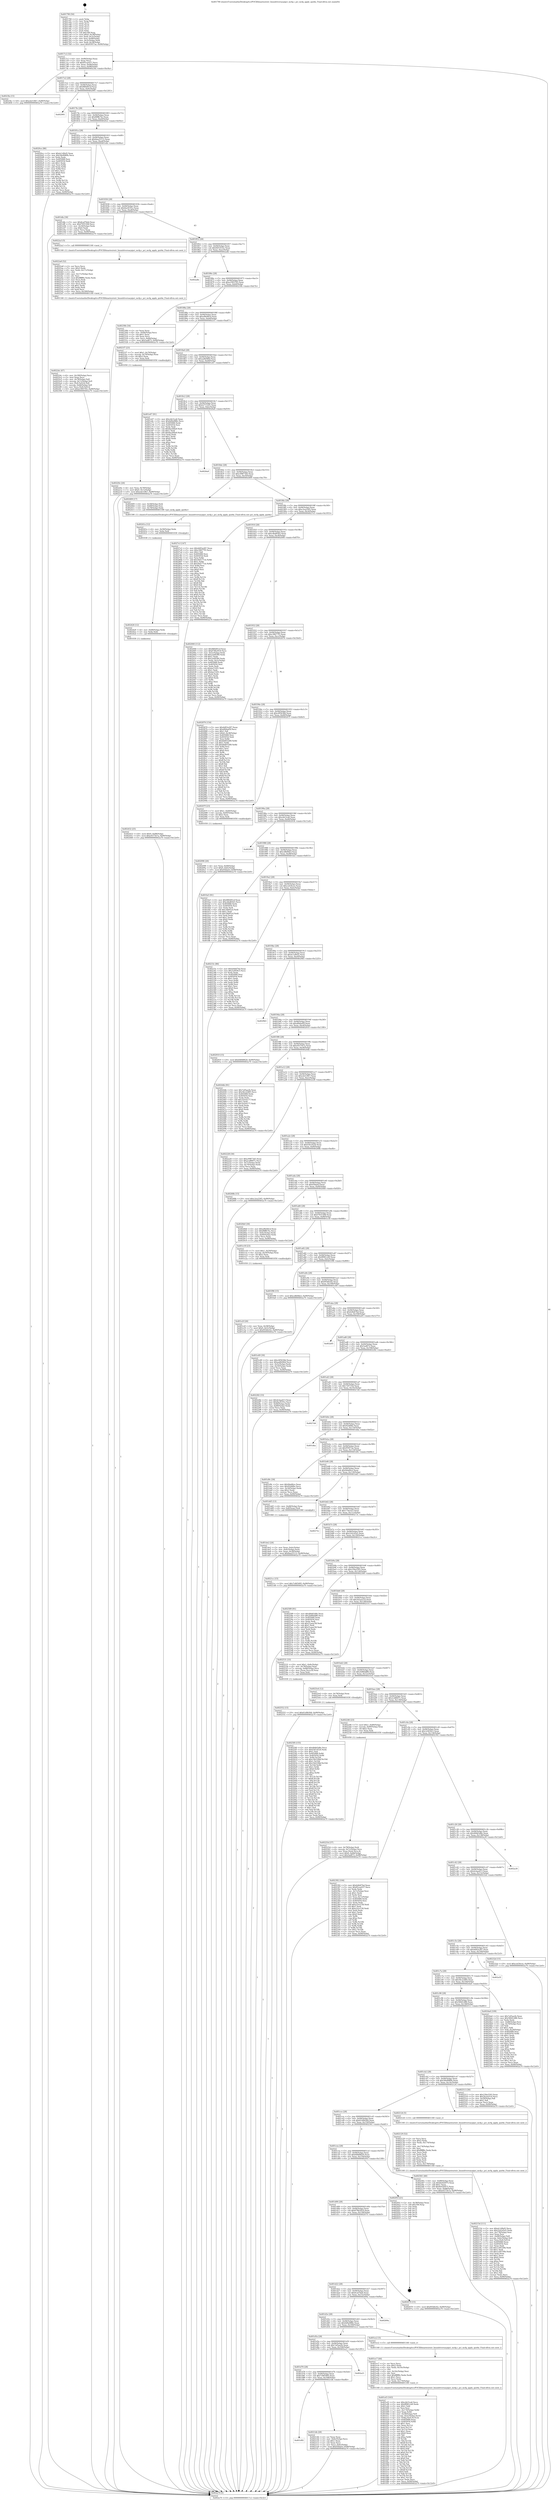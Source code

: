 digraph "0x401790" {
  label = "0x401790 (/mnt/c/Users/mathe/Desktop/tcc/POCII/binaries/extr_linuxdriversacpipci_mcfg.c_pci_mcfg_apply_quirks_Final-ollvm.out::main(0))"
  labelloc = "t"
  node[shape=record]

  Entry [label="",width=0.3,height=0.3,shape=circle,fillcolor=black,style=filled]
  "0x4017c2" [label="{
     0x4017c2 [32]\l
     | [instrs]\l
     &nbsp;&nbsp;0x4017c2 \<+6\>: mov -0x90(%rbp),%eax\l
     &nbsp;&nbsp;0x4017c8 \<+2\>: mov %eax,%ecx\l
     &nbsp;&nbsp;0x4017ca \<+6\>: sub $0x85cae037,%ecx\l
     &nbsp;&nbsp;0x4017d0 \<+6\>: mov %eax,-0x94(%rbp)\l
     &nbsp;&nbsp;0x4017d6 \<+6\>: mov %ecx,-0x98(%rbp)\l
     &nbsp;&nbsp;0x4017dc \<+6\>: je 00000000004023fa \<main+0xc6a\>\l
  }"]
  "0x4023fa" [label="{
     0x4023fa [15]\l
     | [instrs]\l
     &nbsp;&nbsp;0x4023fa \<+10\>: movl $0xede53fb7,-0x90(%rbp)\l
     &nbsp;&nbsp;0x402404 \<+5\>: jmp 0000000000402a70 \<main+0x12e0\>\l
  }"]
  "0x4017e2" [label="{
     0x4017e2 [28]\l
     | [instrs]\l
     &nbsp;&nbsp;0x4017e2 \<+5\>: jmp 00000000004017e7 \<main+0x57\>\l
     &nbsp;&nbsp;0x4017e7 \<+6\>: mov -0x94(%rbp),%eax\l
     &nbsp;&nbsp;0x4017ed \<+5\>: sub $0x880d91ef,%eax\l
     &nbsp;&nbsp;0x4017f2 \<+6\>: mov %eax,-0x9c(%rbp)\l
     &nbsp;&nbsp;0x4017f8 \<+6\>: je 0000000000402991 \<main+0x1201\>\l
  }"]
  Exit [label="",width=0.3,height=0.3,shape=circle,fillcolor=black,style=filled,peripheries=2]
  "0x402991" [label="{
     0x402991\l
  }", style=dashed]
  "0x4017fe" [label="{
     0x4017fe [28]\l
     | [instrs]\l
     &nbsp;&nbsp;0x4017fe \<+5\>: jmp 0000000000401803 \<main+0x73\>\l
     &nbsp;&nbsp;0x401803 \<+6\>: mov -0x94(%rbp),%eax\l
     &nbsp;&nbsp;0x401809 \<+5\>: sub $0x88ffb7bc,%eax\l
     &nbsp;&nbsp;0x40180e \<+6\>: mov %eax,-0xa0(%rbp)\l
     &nbsp;&nbsp;0x401814 \<+6\>: je 00000000004020ce \<main+0x93e\>\l
  }"]
  "0x4025f0" [label="{
     0x4025f0 [155]\l
     | [instrs]\l
     &nbsp;&nbsp;0x4025f0 \<+5\>: mov $0x48db5d8e,%ecx\l
     &nbsp;&nbsp;0x4025f5 \<+5\>: mov $0xf341d524,%edx\l
     &nbsp;&nbsp;0x4025fa \<+3\>: mov $0x1,%sil\l
     &nbsp;&nbsp;0x4025fd \<+8\>: mov 0x405068,%r8d\l
     &nbsp;&nbsp;0x402605 \<+8\>: mov 0x405054,%r9d\l
     &nbsp;&nbsp;0x40260d \<+3\>: mov %r8d,%r10d\l
     &nbsp;&nbsp;0x402610 \<+7\>: sub $0x19d339bf,%r10d\l
     &nbsp;&nbsp;0x402617 \<+4\>: sub $0x1,%r10d\l
     &nbsp;&nbsp;0x40261b \<+7\>: add $0x19d339bf,%r10d\l
     &nbsp;&nbsp;0x402622 \<+4\>: imul %r10d,%r8d\l
     &nbsp;&nbsp;0x402626 \<+4\>: and $0x1,%r8d\l
     &nbsp;&nbsp;0x40262a \<+4\>: cmp $0x0,%r8d\l
     &nbsp;&nbsp;0x40262e \<+4\>: sete %r11b\l
     &nbsp;&nbsp;0x402632 \<+4\>: cmp $0xa,%r9d\l
     &nbsp;&nbsp;0x402636 \<+3\>: setl %bl\l
     &nbsp;&nbsp;0x402639 \<+3\>: mov %r11b,%r14b\l
     &nbsp;&nbsp;0x40263c \<+4\>: xor $0xff,%r14b\l
     &nbsp;&nbsp;0x402640 \<+3\>: mov %bl,%r15b\l
     &nbsp;&nbsp;0x402643 \<+4\>: xor $0xff,%r15b\l
     &nbsp;&nbsp;0x402647 \<+4\>: xor $0x1,%sil\l
     &nbsp;&nbsp;0x40264b \<+3\>: mov %r14b,%r12b\l
     &nbsp;&nbsp;0x40264e \<+4\>: and $0xff,%r12b\l
     &nbsp;&nbsp;0x402652 \<+3\>: and %sil,%r11b\l
     &nbsp;&nbsp;0x402655 \<+3\>: mov %r15b,%r13b\l
     &nbsp;&nbsp;0x402658 \<+4\>: and $0xff,%r13b\l
     &nbsp;&nbsp;0x40265c \<+3\>: and %sil,%bl\l
     &nbsp;&nbsp;0x40265f \<+3\>: or %r11b,%r12b\l
     &nbsp;&nbsp;0x402662 \<+3\>: or %bl,%r13b\l
     &nbsp;&nbsp;0x402665 \<+3\>: xor %r13b,%r12b\l
     &nbsp;&nbsp;0x402668 \<+3\>: or %r15b,%r14b\l
     &nbsp;&nbsp;0x40266b \<+4\>: xor $0xff,%r14b\l
     &nbsp;&nbsp;0x40266f \<+4\>: or $0x1,%sil\l
     &nbsp;&nbsp;0x402673 \<+3\>: and %sil,%r14b\l
     &nbsp;&nbsp;0x402676 \<+3\>: or %r14b,%r12b\l
     &nbsp;&nbsp;0x402679 \<+4\>: test $0x1,%r12b\l
     &nbsp;&nbsp;0x40267d \<+3\>: cmovne %edx,%ecx\l
     &nbsp;&nbsp;0x402680 \<+6\>: mov %ecx,-0x90(%rbp)\l
     &nbsp;&nbsp;0x402686 \<+5\>: jmp 0000000000402a70 \<main+0x12e0\>\l
  }"]
  "0x4020ce" [label="{
     0x4020ce [86]\l
     | [instrs]\l
     &nbsp;&nbsp;0x4020ce \<+5\>: mov $0xdc1d9ef2,%eax\l
     &nbsp;&nbsp;0x4020d3 \<+5\>: mov $0x58e8980b,%ecx\l
     &nbsp;&nbsp;0x4020d8 \<+2\>: xor %edx,%edx\l
     &nbsp;&nbsp;0x4020da \<+7\>: mov 0x405068,%esi\l
     &nbsp;&nbsp;0x4020e1 \<+7\>: mov 0x405054,%edi\l
     &nbsp;&nbsp;0x4020e8 \<+3\>: sub $0x1,%edx\l
     &nbsp;&nbsp;0x4020eb \<+3\>: mov %esi,%r8d\l
     &nbsp;&nbsp;0x4020ee \<+3\>: add %edx,%r8d\l
     &nbsp;&nbsp;0x4020f1 \<+4\>: imul %r8d,%esi\l
     &nbsp;&nbsp;0x4020f5 \<+3\>: and $0x1,%esi\l
     &nbsp;&nbsp;0x4020f8 \<+3\>: cmp $0x0,%esi\l
     &nbsp;&nbsp;0x4020fb \<+4\>: sete %r9b\l
     &nbsp;&nbsp;0x4020ff \<+3\>: cmp $0xa,%edi\l
     &nbsp;&nbsp;0x402102 \<+4\>: setl %r10b\l
     &nbsp;&nbsp;0x402106 \<+3\>: mov %r9b,%r11b\l
     &nbsp;&nbsp;0x402109 \<+3\>: and %r10b,%r11b\l
     &nbsp;&nbsp;0x40210c \<+3\>: xor %r10b,%r9b\l
     &nbsp;&nbsp;0x40210f \<+3\>: or %r9b,%r11b\l
     &nbsp;&nbsp;0x402112 \<+4\>: test $0x1,%r11b\l
     &nbsp;&nbsp;0x402116 \<+3\>: cmovne %ecx,%eax\l
     &nbsp;&nbsp;0x402119 \<+6\>: mov %eax,-0x90(%rbp)\l
     &nbsp;&nbsp;0x40211f \<+5\>: jmp 0000000000402a70 \<main+0x12e0\>\l
  }"]
  "0x40181a" [label="{
     0x40181a [28]\l
     | [instrs]\l
     &nbsp;&nbsp;0x40181a \<+5\>: jmp 000000000040181f \<main+0x8f\>\l
     &nbsp;&nbsp;0x40181f \<+6\>: mov -0x94(%rbp),%eax\l
     &nbsp;&nbsp;0x401825 \<+5\>: sub $0x8aa25112,%eax\l
     &nbsp;&nbsp;0x40182a \<+6\>: mov %eax,-0xa4(%rbp)\l
     &nbsp;&nbsp;0x401830 \<+6\>: je 0000000000401dfa \<main+0x66a\>\l
  }"]
  "0x402552" [label="{
     0x402552 [15]\l
     | [instrs]\l
     &nbsp;&nbsp;0x402552 \<+10\>: movl $0x61d9b564,-0x90(%rbp)\l
     &nbsp;&nbsp;0x40255c \<+5\>: jmp 0000000000402a70 \<main+0x12e0\>\l
  }"]
  "0x401dfa" [label="{
     0x401dfa [30]\l
     | [instrs]\l
     &nbsp;&nbsp;0x401dfa \<+5\>: mov $0x6caf7bb4,%eax\l
     &nbsp;&nbsp;0x401dff \<+5\>: mov $0xf7655308,%ecx\l
     &nbsp;&nbsp;0x401e04 \<+3\>: mov -0x30(%rbp),%edx\l
     &nbsp;&nbsp;0x401e07 \<+3\>: cmp $0x0,%edx\l
     &nbsp;&nbsp;0x401e0a \<+3\>: cmove %ecx,%eax\l
     &nbsp;&nbsp;0x401e0d \<+6\>: mov %eax,-0x90(%rbp)\l
     &nbsp;&nbsp;0x401e13 \<+5\>: jmp 0000000000402a70 \<main+0x12e0\>\l
  }"]
  "0x401836" [label="{
     0x401836 [28]\l
     | [instrs]\l
     &nbsp;&nbsp;0x401836 \<+5\>: jmp 000000000040183b \<main+0xab\>\l
     &nbsp;&nbsp;0x40183b \<+6\>: mov -0x94(%rbp),%eax\l
     &nbsp;&nbsp;0x401841 \<+5\>: sub $0x8ac8191e,%eax\l
     &nbsp;&nbsp;0x401846 \<+6\>: mov %eax,-0xa8(%rbp)\l
     &nbsp;&nbsp;0x40184c \<+6\>: je 00000000004022a3 \<main+0xb13\>\l
  }"]
  "0x402432" [label="{
     0x402432 [25]\l
     | [instrs]\l
     &nbsp;&nbsp;0x402432 \<+10\>: movl $0x0,-0x88(%rbp)\l
     &nbsp;&nbsp;0x40243c \<+10\>: movl $0xe9375b7a,-0x90(%rbp)\l
     &nbsp;&nbsp;0x402446 \<+5\>: jmp 0000000000402a70 \<main+0x12e0\>\l
  }"]
  "0x4022a3" [label="{
     0x4022a3 [5]\l
     | [instrs]\l
     &nbsp;&nbsp;0x4022a3 \<+5\>: call 0000000000401160 \<next_i\>\l
     | [calls]\l
     &nbsp;&nbsp;0x401160 \{1\} (/mnt/c/Users/mathe/Desktop/tcc/POCII/binaries/extr_linuxdriversacpipci_mcfg.c_pci_mcfg_apply_quirks_Final-ollvm.out::next_i)\l
  }"]
  "0x401852" [label="{
     0x401852 [28]\l
     | [instrs]\l
     &nbsp;&nbsp;0x401852 \<+5\>: jmp 0000000000401857 \<main+0xc7\>\l
     &nbsp;&nbsp;0x401857 \<+6\>: mov -0x94(%rbp),%eax\l
     &nbsp;&nbsp;0x40185d \<+5\>: sub $0x9d51632c,%eax\l
     &nbsp;&nbsp;0x401862 \<+6\>: mov %eax,-0xac(%rbp)\l
     &nbsp;&nbsp;0x401868 \<+6\>: je 0000000000402a4b \<main+0x12bb\>\l
  }"]
  "0x402426" [label="{
     0x402426 [12]\l
     | [instrs]\l
     &nbsp;&nbsp;0x402426 \<+4\>: mov -0x68(%rbp),%rdx\l
     &nbsp;&nbsp;0x40242a \<+3\>: mov %rdx,%rdi\l
     &nbsp;&nbsp;0x40242d \<+5\>: call 0000000000401030 \<free@plt\>\l
     | [calls]\l
     &nbsp;&nbsp;0x401030 \{1\} (unknown)\l
  }"]
  "0x402a4b" [label="{
     0x402a4b\l
  }", style=dashed]
  "0x40186e" [label="{
     0x40186e [28]\l
     | [instrs]\l
     &nbsp;&nbsp;0x40186e \<+5\>: jmp 0000000000401873 \<main+0xe3\>\l
     &nbsp;&nbsp;0x401873 \<+6\>: mov -0x94(%rbp),%eax\l
     &nbsp;&nbsp;0x401879 \<+5\>: sub $0xa1993765,%eax\l
     &nbsp;&nbsp;0x40187e \<+6\>: mov %eax,-0xb0(%rbp)\l
     &nbsp;&nbsp;0x401884 \<+6\>: je 000000000040230b \<main+0xb7b\>\l
  }"]
  "0x40241a" [label="{
     0x40241a [12]\l
     | [instrs]\l
     &nbsp;&nbsp;0x40241a \<+4\>: mov -0x58(%rbp),%rdx\l
     &nbsp;&nbsp;0x40241e \<+3\>: mov %rdx,%rdi\l
     &nbsp;&nbsp;0x402421 \<+5\>: call 0000000000401030 \<free@plt\>\l
     | [calls]\l
     &nbsp;&nbsp;0x401030 \{1\} (unknown)\l
  }"]
  "0x40230b" [label="{
     0x40230b [34]\l
     | [instrs]\l
     &nbsp;&nbsp;0x40230b \<+2\>: xor %eax,%eax\l
     &nbsp;&nbsp;0x40230d \<+6\>: mov -0x84(%rbp),%ecx\l
     &nbsp;&nbsp;0x402313 \<+3\>: sub $0x1,%eax\l
     &nbsp;&nbsp;0x402316 \<+2\>: sub %eax,%ecx\l
     &nbsp;&nbsp;0x402318 \<+6\>: mov %ecx,-0x84(%rbp)\l
     &nbsp;&nbsp;0x40231e \<+10\>: movl $0x5ad872,-0x90(%rbp)\l
     &nbsp;&nbsp;0x402328 \<+5\>: jmp 0000000000402a70 \<main+0x12e0\>\l
  }"]
  "0x40188a" [label="{
     0x40188a [28]\l
     | [instrs]\l
     &nbsp;&nbsp;0x40188a \<+5\>: jmp 000000000040188f \<main+0xff\>\l
     &nbsp;&nbsp;0x40188f \<+6\>: mov -0x94(%rbp),%eax\l
     &nbsp;&nbsp;0x401895 \<+5\>: sub $0xa9fe60cd,%eax\l
     &nbsp;&nbsp;0x40189a \<+6\>: mov %eax,-0xb4(%rbp)\l
     &nbsp;&nbsp;0x4018a0 \<+6\>: je 00000000004021f7 \<main+0xa67\>\l
  }"]
  "0x4022dc" [label="{
     0x4022dc [47]\l
     | [instrs]\l
     &nbsp;&nbsp;0x4022dc \<+6\>: mov -0x180(%rbp),%ecx\l
     &nbsp;&nbsp;0x4022e2 \<+3\>: imul %eax,%ecx\l
     &nbsp;&nbsp;0x4022e5 \<+4\>: mov -0x78(%rbp),%r8\l
     &nbsp;&nbsp;0x4022e9 \<+4\>: movslq -0x7c(%rbp),%r9\l
     &nbsp;&nbsp;0x4022ed \<+4\>: mov (%r8,%r9,8),%r8\l
     &nbsp;&nbsp;0x4022f1 \<+7\>: movslq -0x84(%rbp),%r9\l
     &nbsp;&nbsp;0x4022f8 \<+4\>: mov %ecx,(%r8,%r9,4)\l
     &nbsp;&nbsp;0x4022fc \<+10\>: movl $0xa1993765,-0x90(%rbp)\l
     &nbsp;&nbsp;0x402306 \<+5\>: jmp 0000000000402a70 \<main+0x12e0\>\l
  }"]
  "0x4021f7" [label="{
     0x4021f7 [23]\l
     | [instrs]\l
     &nbsp;&nbsp;0x4021f7 \<+7\>: movl $0x1,-0x70(%rbp)\l
     &nbsp;&nbsp;0x4021fe \<+4\>: movslq -0x70(%rbp),%rax\l
     &nbsp;&nbsp;0x402202 \<+4\>: shl $0x3,%rax\l
     &nbsp;&nbsp;0x402206 \<+3\>: mov %rax,%rdi\l
     &nbsp;&nbsp;0x402209 \<+5\>: call 0000000000401050 \<malloc@plt\>\l
     | [calls]\l
     &nbsp;&nbsp;0x401050 \{1\} (unknown)\l
  }"]
  "0x4018a6" [label="{
     0x4018a6 [28]\l
     | [instrs]\l
     &nbsp;&nbsp;0x4018a6 \<+5\>: jmp 00000000004018ab \<main+0x11b\>\l
     &nbsp;&nbsp;0x4018ab \<+6\>: mov -0x94(%rbp),%eax\l
     &nbsp;&nbsp;0x4018b1 \<+5\>: sub $0xaafb046d,%eax\l
     &nbsp;&nbsp;0x4018b6 \<+6\>: mov %eax,-0xb8(%rbp)\l
     &nbsp;&nbsp;0x4018bc \<+6\>: je 0000000000401e67 \<main+0x6d7\>\l
  }"]
  "0x4022a8" [label="{
     0x4022a8 [52]\l
     | [instrs]\l
     &nbsp;&nbsp;0x4022a8 \<+2\>: xor %ecx,%ecx\l
     &nbsp;&nbsp;0x4022aa \<+5\>: mov $0x2,%edx\l
     &nbsp;&nbsp;0x4022af \<+6\>: mov %edx,-0x17c(%rbp)\l
     &nbsp;&nbsp;0x4022b5 \<+1\>: cltd\l
     &nbsp;&nbsp;0x4022b6 \<+6\>: mov -0x17c(%rbp),%esi\l
     &nbsp;&nbsp;0x4022bc \<+2\>: idiv %esi\l
     &nbsp;&nbsp;0x4022be \<+6\>: imul $0xfffffffe,%edx,%edx\l
     &nbsp;&nbsp;0x4022c4 \<+2\>: mov %ecx,%edi\l
     &nbsp;&nbsp;0x4022c6 \<+2\>: sub %edx,%edi\l
     &nbsp;&nbsp;0x4022c8 \<+2\>: mov %ecx,%edx\l
     &nbsp;&nbsp;0x4022ca \<+3\>: sub $0x1,%edx\l
     &nbsp;&nbsp;0x4022cd \<+2\>: add %edx,%edi\l
     &nbsp;&nbsp;0x4022cf \<+2\>: sub %edi,%ecx\l
     &nbsp;&nbsp;0x4022d1 \<+6\>: mov %ecx,-0x180(%rbp)\l
     &nbsp;&nbsp;0x4022d7 \<+5\>: call 0000000000401160 \<next_i\>\l
     | [calls]\l
     &nbsp;&nbsp;0x401160 \{1\} (/mnt/c/Users/mathe/Desktop/tcc/POCII/binaries/extr_linuxdriversacpipci_mcfg.c_pci_mcfg_apply_quirks_Final-ollvm.out::next_i)\l
  }"]
  "0x401e67" [label="{
     0x401e67 [91]\l
     | [instrs]\l
     &nbsp;&nbsp;0x401e67 \<+5\>: mov $0xcbfc5ca6,%eax\l
     &nbsp;&nbsp;0x401e6c \<+5\>: mov $0x6d9a988e,%ecx\l
     &nbsp;&nbsp;0x401e71 \<+7\>: mov 0x405068,%edx\l
     &nbsp;&nbsp;0x401e78 \<+7\>: mov 0x405054,%esi\l
     &nbsp;&nbsp;0x401e7f \<+2\>: mov %edx,%edi\l
     &nbsp;&nbsp;0x401e81 \<+6\>: sub $0x8acb6fa9,%edi\l
     &nbsp;&nbsp;0x401e87 \<+3\>: sub $0x1,%edi\l
     &nbsp;&nbsp;0x401e8a \<+6\>: add $0x8acb6fa9,%edi\l
     &nbsp;&nbsp;0x401e90 \<+3\>: imul %edi,%edx\l
     &nbsp;&nbsp;0x401e93 \<+3\>: and $0x1,%edx\l
     &nbsp;&nbsp;0x401e96 \<+3\>: cmp $0x0,%edx\l
     &nbsp;&nbsp;0x401e99 \<+4\>: sete %r8b\l
     &nbsp;&nbsp;0x401e9d \<+3\>: cmp $0xa,%esi\l
     &nbsp;&nbsp;0x401ea0 \<+4\>: setl %r9b\l
     &nbsp;&nbsp;0x401ea4 \<+3\>: mov %r8b,%r10b\l
     &nbsp;&nbsp;0x401ea7 \<+3\>: and %r9b,%r10b\l
     &nbsp;&nbsp;0x401eaa \<+3\>: xor %r9b,%r8b\l
     &nbsp;&nbsp;0x401ead \<+3\>: or %r8b,%r10b\l
     &nbsp;&nbsp;0x401eb0 \<+4\>: test $0x1,%r10b\l
     &nbsp;&nbsp;0x401eb4 \<+3\>: cmovne %ecx,%eax\l
     &nbsp;&nbsp;0x401eb7 \<+6\>: mov %eax,-0x90(%rbp)\l
     &nbsp;&nbsp;0x401ebd \<+5\>: jmp 0000000000402a70 \<main+0x12e0\>\l
  }"]
  "0x4018c2" [label="{
     0x4018c2 [28]\l
     | [instrs]\l
     &nbsp;&nbsp;0x4018c2 \<+5\>: jmp 00000000004018c7 \<main+0x137\>\l
     &nbsp;&nbsp;0x4018c7 \<+6\>: mov -0x94(%rbp),%eax\l
     &nbsp;&nbsp;0x4018cd \<+5\>: sub $0xb27152f1,%eax\l
     &nbsp;&nbsp;0x4018d2 \<+6\>: mov %eax,-0xbc(%rbp)\l
     &nbsp;&nbsp;0x4018d8 \<+6\>: je 00000000004026a9 \<main+0xf19\>\l
  }"]
  "0x40225d" [label="{
     0x40225d [37]\l
     | [instrs]\l
     &nbsp;&nbsp;0x40225d \<+4\>: mov -0x78(%rbp),%rdi\l
     &nbsp;&nbsp;0x402261 \<+4\>: movslq -0x7c(%rbp),%rcx\l
     &nbsp;&nbsp;0x402265 \<+4\>: mov %rax,(%rdi,%rcx,8)\l
     &nbsp;&nbsp;0x402269 \<+10\>: movl $0x0,-0x84(%rbp)\l
     &nbsp;&nbsp;0x402273 \<+10\>: movl $0x5ad872,-0x90(%rbp)\l
     &nbsp;&nbsp;0x40227d \<+5\>: jmp 0000000000402a70 \<main+0x12e0\>\l
  }"]
  "0x4026a9" [label="{
     0x4026a9\l
  }", style=dashed]
  "0x4018de" [label="{
     0x4018de [28]\l
     | [instrs]\l
     &nbsp;&nbsp;0x4018de \<+5\>: jmp 00000000004018e3 \<main+0x153\>\l
     &nbsp;&nbsp;0x4018e3 \<+6\>: mov -0x94(%rbp),%eax\l
     &nbsp;&nbsp;0x4018e9 \<+5\>: sub $0xc09873d5,%eax\l
     &nbsp;&nbsp;0x4018ee \<+6\>: mov %eax,-0xc0(%rbp)\l
     &nbsp;&nbsp;0x4018f4 \<+6\>: je 0000000000402409 \<main+0xc79\>\l
  }"]
  "0x40220e" [label="{
     0x40220e [26]\l
     | [instrs]\l
     &nbsp;&nbsp;0x40220e \<+4\>: mov %rax,-0x78(%rbp)\l
     &nbsp;&nbsp;0x402212 \<+7\>: movl $0x0,-0x7c(%rbp)\l
     &nbsp;&nbsp;0x402219 \<+10\>: movl $0xede53fb7,-0x90(%rbp)\l
     &nbsp;&nbsp;0x402223 \<+5\>: jmp 0000000000402a70 \<main+0x12e0\>\l
  }"]
  "0x402409" [label="{
     0x402409 [17]\l
     | [instrs]\l
     &nbsp;&nbsp;0x402409 \<+4\>: mov -0x58(%rbp),%rdi\l
     &nbsp;&nbsp;0x40240d \<+4\>: mov -0x68(%rbp),%rsi\l
     &nbsp;&nbsp;0x402411 \<+4\>: mov -0x78(%rbp),%rdx\l
     &nbsp;&nbsp;0x402415 \<+5\>: call 0000000000401590 \<pci_mcfg_apply_quirks\>\l
     | [calls]\l
     &nbsp;&nbsp;0x401590 \{1\} (/mnt/c/Users/mathe/Desktop/tcc/POCII/binaries/extr_linuxdriversacpipci_mcfg.c_pci_mcfg_apply_quirks_Final-ollvm.out::pci_mcfg_apply_quirks)\l
  }"]
  "0x4018fa" [label="{
     0x4018fa [28]\l
     | [instrs]\l
     &nbsp;&nbsp;0x4018fa \<+5\>: jmp 00000000004018ff \<main+0x16f\>\l
     &nbsp;&nbsp;0x4018ff \<+6\>: mov -0x94(%rbp),%eax\l
     &nbsp;&nbsp;0x401905 \<+5\>: sub $0xc2ea2265,%eax\l
     &nbsp;&nbsp;0x40190a \<+6\>: mov %eax,-0xc4(%rbp)\l
     &nbsp;&nbsp;0x401910 \<+6\>: je 00000000004027e3 \<main+0x1053\>\l
  }"]
  "0x401d92" [label="{
     0x401d92\l
  }", style=dashed]
  "0x4027e3" [label="{
     0x4027e3 [147]\l
     | [instrs]\l
     &nbsp;&nbsp;0x4027e3 \<+5\>: mov $0x4d93a287,%eax\l
     &nbsp;&nbsp;0x4027e8 \<+5\>: mov $0xc58077f5,%ecx\l
     &nbsp;&nbsp;0x4027ed \<+2\>: mov $0x1,%dl\l
     &nbsp;&nbsp;0x4027ef \<+7\>: mov 0x405068,%esi\l
     &nbsp;&nbsp;0x4027f6 \<+7\>: mov 0x405054,%edi\l
     &nbsp;&nbsp;0x4027fd \<+3\>: mov %esi,%r8d\l
     &nbsp;&nbsp;0x402800 \<+7\>: add $0x50d177cb,%r8d\l
     &nbsp;&nbsp;0x402807 \<+4\>: sub $0x1,%r8d\l
     &nbsp;&nbsp;0x40280b \<+7\>: sub $0x50d177cb,%r8d\l
     &nbsp;&nbsp;0x402812 \<+4\>: imul %r8d,%esi\l
     &nbsp;&nbsp;0x402816 \<+3\>: and $0x1,%esi\l
     &nbsp;&nbsp;0x402819 \<+3\>: cmp $0x0,%esi\l
     &nbsp;&nbsp;0x40281c \<+4\>: sete %r9b\l
     &nbsp;&nbsp;0x402820 \<+3\>: cmp $0xa,%edi\l
     &nbsp;&nbsp;0x402823 \<+4\>: setl %r10b\l
     &nbsp;&nbsp;0x402827 \<+3\>: mov %r9b,%r11b\l
     &nbsp;&nbsp;0x40282a \<+4\>: xor $0xff,%r11b\l
     &nbsp;&nbsp;0x40282e \<+3\>: mov %r10b,%bl\l
     &nbsp;&nbsp;0x402831 \<+3\>: xor $0xff,%bl\l
     &nbsp;&nbsp;0x402834 \<+3\>: xor $0x0,%dl\l
     &nbsp;&nbsp;0x402837 \<+3\>: mov %r11b,%r14b\l
     &nbsp;&nbsp;0x40283a \<+4\>: and $0x0,%r14b\l
     &nbsp;&nbsp;0x40283e \<+3\>: and %dl,%r9b\l
     &nbsp;&nbsp;0x402841 \<+3\>: mov %bl,%r15b\l
     &nbsp;&nbsp;0x402844 \<+4\>: and $0x0,%r15b\l
     &nbsp;&nbsp;0x402848 \<+3\>: and %dl,%r10b\l
     &nbsp;&nbsp;0x40284b \<+3\>: or %r9b,%r14b\l
     &nbsp;&nbsp;0x40284e \<+3\>: or %r10b,%r15b\l
     &nbsp;&nbsp;0x402851 \<+3\>: xor %r15b,%r14b\l
     &nbsp;&nbsp;0x402854 \<+3\>: or %bl,%r11b\l
     &nbsp;&nbsp;0x402857 \<+4\>: xor $0xff,%r11b\l
     &nbsp;&nbsp;0x40285b \<+3\>: or $0x0,%dl\l
     &nbsp;&nbsp;0x40285e \<+3\>: and %dl,%r11b\l
     &nbsp;&nbsp;0x402861 \<+3\>: or %r11b,%r14b\l
     &nbsp;&nbsp;0x402864 \<+4\>: test $0x1,%r14b\l
     &nbsp;&nbsp;0x402868 \<+3\>: cmovne %ecx,%eax\l
     &nbsp;&nbsp;0x40286b \<+6\>: mov %eax,-0x90(%rbp)\l
     &nbsp;&nbsp;0x402871 \<+5\>: jmp 0000000000402a70 \<main+0x12e0\>\l
  }"]
  "0x401916" [label="{
     0x401916 [28]\l
     | [instrs]\l
     &nbsp;&nbsp;0x401916 \<+5\>: jmp 000000000040191b \<main+0x18b\>\l
     &nbsp;&nbsp;0x40191b \<+6\>: mov -0x94(%rbp),%eax\l
     &nbsp;&nbsp;0x401921 \<+5\>: sub $0xc4bd65b5,%eax\l
     &nbsp;&nbsp;0x401926 \<+6\>: mov %eax,-0xc8(%rbp)\l
     &nbsp;&nbsp;0x40192c \<+6\>: je 0000000000402000 \<main+0x870\>\l
  }"]
  "0x4021db" [label="{
     0x4021db [28]\l
     | [instrs]\l
     &nbsp;&nbsp;0x4021db \<+2\>: xor %eax,%eax\l
     &nbsp;&nbsp;0x4021dd \<+3\>: mov -0x6c(%rbp),%ecx\l
     &nbsp;&nbsp;0x4021e0 \<+3\>: sub $0x1,%eax\l
     &nbsp;&nbsp;0x4021e3 \<+2\>: sub %eax,%ecx\l
     &nbsp;&nbsp;0x4021e5 \<+3\>: mov %ecx,-0x6c(%rbp)\l
     &nbsp;&nbsp;0x4021e8 \<+10\>: movl $0xf5fdafcf,-0x90(%rbp)\l
     &nbsp;&nbsp;0x4021f2 \<+5\>: jmp 0000000000402a70 \<main+0x12e0\>\l
  }"]
  "0x402000" [label="{
     0x402000 [112]\l
     | [instrs]\l
     &nbsp;&nbsp;0x402000 \<+5\>: mov $0x880d91ef,%eax\l
     &nbsp;&nbsp;0x402005 \<+5\>: mov $0x678b2919,%ecx\l
     &nbsp;&nbsp;0x40200a \<+3\>: mov -0x5c(%rbp),%edx\l
     &nbsp;&nbsp;0x40200d \<+6\>: add $0x2efdf360,%edx\l
     &nbsp;&nbsp;0x402013 \<+3\>: add $0x1,%edx\l
     &nbsp;&nbsp;0x402016 \<+6\>: sub $0x2efdf360,%edx\l
     &nbsp;&nbsp;0x40201c \<+3\>: mov %edx,-0x5c(%rbp)\l
     &nbsp;&nbsp;0x40201f \<+7\>: mov 0x405068,%edx\l
     &nbsp;&nbsp;0x402026 \<+7\>: mov 0x405054,%esi\l
     &nbsp;&nbsp;0x40202d \<+2\>: mov %edx,%edi\l
     &nbsp;&nbsp;0x40202f \<+6\>: sub $0xba15201,%edi\l
     &nbsp;&nbsp;0x402035 \<+3\>: sub $0x1,%edi\l
     &nbsp;&nbsp;0x402038 \<+6\>: add $0xba15201,%edi\l
     &nbsp;&nbsp;0x40203e \<+3\>: imul %edi,%edx\l
     &nbsp;&nbsp;0x402041 \<+3\>: and $0x1,%edx\l
     &nbsp;&nbsp;0x402044 \<+3\>: cmp $0x0,%edx\l
     &nbsp;&nbsp;0x402047 \<+4\>: sete %r8b\l
     &nbsp;&nbsp;0x40204b \<+3\>: cmp $0xa,%esi\l
     &nbsp;&nbsp;0x40204e \<+4\>: setl %r9b\l
     &nbsp;&nbsp;0x402052 \<+3\>: mov %r8b,%r10b\l
     &nbsp;&nbsp;0x402055 \<+3\>: and %r9b,%r10b\l
     &nbsp;&nbsp;0x402058 \<+3\>: xor %r9b,%r8b\l
     &nbsp;&nbsp;0x40205b \<+3\>: or %r8b,%r10b\l
     &nbsp;&nbsp;0x40205e \<+4\>: test $0x1,%r10b\l
     &nbsp;&nbsp;0x402062 \<+3\>: cmovne %ecx,%eax\l
     &nbsp;&nbsp;0x402065 \<+6\>: mov %eax,-0x90(%rbp)\l
     &nbsp;&nbsp;0x40206b \<+5\>: jmp 0000000000402a70 \<main+0x12e0\>\l
  }"]
  "0x401932" [label="{
     0x401932 [28]\l
     | [instrs]\l
     &nbsp;&nbsp;0x401932 \<+5\>: jmp 0000000000401937 \<main+0x1a7\>\l
     &nbsp;&nbsp;0x401937 \<+6\>: mov -0x94(%rbp),%eax\l
     &nbsp;&nbsp;0x40193d \<+5\>: sub $0xc58077f5,%eax\l
     &nbsp;&nbsp;0x401942 \<+6\>: mov %eax,-0xcc(%rbp)\l
     &nbsp;&nbsp;0x401948 \<+6\>: je 0000000000402876 \<main+0x10e6\>\l
  }"]
  "0x401d76" [label="{
     0x401d76 [28]\l
     | [instrs]\l
     &nbsp;&nbsp;0x401d76 \<+5\>: jmp 0000000000401d7b \<main+0x5eb\>\l
     &nbsp;&nbsp;0x401d7b \<+6\>: mov -0x94(%rbp),%eax\l
     &nbsp;&nbsp;0x401d81 \<+5\>: sub $0x7c665495,%eax\l
     &nbsp;&nbsp;0x401d86 \<+6\>: mov %eax,-0x168(%rbp)\l
     &nbsp;&nbsp;0x401d8c \<+6\>: je 00000000004021db \<main+0xa4b\>\l
  }"]
  "0x402876" [label="{
     0x402876 [154]\l
     | [instrs]\l
     &nbsp;&nbsp;0x402876 \<+5\>: mov $0x4d93a287,%eax\l
     &nbsp;&nbsp;0x40287b \<+5\>: mov $0xdf44ad5f,%ecx\l
     &nbsp;&nbsp;0x402880 \<+2\>: mov $0x1,%dl\l
     &nbsp;&nbsp;0x402882 \<+7\>: movl $0x0,-0x38(%rbp)\l
     &nbsp;&nbsp;0x402889 \<+7\>: mov 0x405068,%esi\l
     &nbsp;&nbsp;0x402890 \<+7\>: mov 0x405054,%edi\l
     &nbsp;&nbsp;0x402897 \<+3\>: mov %esi,%r8d\l
     &nbsp;&nbsp;0x40289a \<+7\>: sub $0x8d403289,%r8d\l
     &nbsp;&nbsp;0x4028a1 \<+4\>: sub $0x1,%r8d\l
     &nbsp;&nbsp;0x4028a5 \<+7\>: add $0x8d403289,%r8d\l
     &nbsp;&nbsp;0x4028ac \<+4\>: imul %r8d,%esi\l
     &nbsp;&nbsp;0x4028b0 \<+3\>: and $0x1,%esi\l
     &nbsp;&nbsp;0x4028b3 \<+3\>: cmp $0x0,%esi\l
     &nbsp;&nbsp;0x4028b6 \<+4\>: sete %r9b\l
     &nbsp;&nbsp;0x4028ba \<+3\>: cmp $0xa,%edi\l
     &nbsp;&nbsp;0x4028bd \<+4\>: setl %r10b\l
     &nbsp;&nbsp;0x4028c1 \<+3\>: mov %r9b,%r11b\l
     &nbsp;&nbsp;0x4028c4 \<+4\>: xor $0xff,%r11b\l
     &nbsp;&nbsp;0x4028c8 \<+3\>: mov %r10b,%bl\l
     &nbsp;&nbsp;0x4028cb \<+3\>: xor $0xff,%bl\l
     &nbsp;&nbsp;0x4028ce \<+3\>: xor $0x1,%dl\l
     &nbsp;&nbsp;0x4028d1 \<+3\>: mov %r11b,%r14b\l
     &nbsp;&nbsp;0x4028d4 \<+4\>: and $0xff,%r14b\l
     &nbsp;&nbsp;0x4028d8 \<+3\>: and %dl,%r9b\l
     &nbsp;&nbsp;0x4028db \<+3\>: mov %bl,%r15b\l
     &nbsp;&nbsp;0x4028de \<+4\>: and $0xff,%r15b\l
     &nbsp;&nbsp;0x4028e2 \<+3\>: and %dl,%r10b\l
     &nbsp;&nbsp;0x4028e5 \<+3\>: or %r9b,%r14b\l
     &nbsp;&nbsp;0x4028e8 \<+3\>: or %r10b,%r15b\l
     &nbsp;&nbsp;0x4028eb \<+3\>: xor %r15b,%r14b\l
     &nbsp;&nbsp;0x4028ee \<+3\>: or %bl,%r11b\l
     &nbsp;&nbsp;0x4028f1 \<+4\>: xor $0xff,%r11b\l
     &nbsp;&nbsp;0x4028f5 \<+3\>: or $0x1,%dl\l
     &nbsp;&nbsp;0x4028f8 \<+3\>: and %dl,%r11b\l
     &nbsp;&nbsp;0x4028fb \<+3\>: or %r11b,%r14b\l
     &nbsp;&nbsp;0x4028fe \<+4\>: test $0x1,%r14b\l
     &nbsp;&nbsp;0x402902 \<+3\>: cmovne %ecx,%eax\l
     &nbsp;&nbsp;0x402905 \<+6\>: mov %eax,-0x90(%rbp)\l
     &nbsp;&nbsp;0x40290b \<+5\>: jmp 0000000000402a70 \<main+0x12e0\>\l
  }"]
  "0x40194e" [label="{
     0x40194e [28]\l
     | [instrs]\l
     &nbsp;&nbsp;0x40194e \<+5\>: jmp 0000000000401953 \<main+0x1c3\>\l
     &nbsp;&nbsp;0x401953 \<+6\>: mov -0x94(%rbp),%eax\l
     &nbsp;&nbsp;0x401959 \<+5\>: sub $0xc6f5638d,%eax\l
     &nbsp;&nbsp;0x40195e \<+6\>: mov %eax,-0xd0(%rbp)\l
     &nbsp;&nbsp;0x401964 \<+6\>: je 000000000040207f \<main+0x8ef\>\l
  }"]
  "0x402a21" [label="{
     0x402a21\l
  }", style=dashed]
  "0x40207f" [label="{
     0x40207f [23]\l
     | [instrs]\l
     &nbsp;&nbsp;0x40207f \<+7\>: movl $0x1,-0x60(%rbp)\l
     &nbsp;&nbsp;0x402086 \<+4\>: movslq -0x60(%rbp),%rax\l
     &nbsp;&nbsp;0x40208a \<+4\>: shl $0x2,%rax\l
     &nbsp;&nbsp;0x40208e \<+3\>: mov %rax,%rdi\l
     &nbsp;&nbsp;0x402091 \<+5\>: call 0000000000401050 \<malloc@plt\>\l
     | [calls]\l
     &nbsp;&nbsp;0x401050 \{1\} (unknown)\l
  }"]
  "0x40196a" [label="{
     0x40196a [28]\l
     | [instrs]\l
     &nbsp;&nbsp;0x40196a \<+5\>: jmp 000000000040196f \<main+0x1df\>\l
     &nbsp;&nbsp;0x40196f \<+6\>: mov -0x94(%rbp),%eax\l
     &nbsp;&nbsp;0x401975 \<+5\>: sub $0xcbfc5ca6,%eax\l
     &nbsp;&nbsp;0x40197a \<+6\>: mov %eax,-0xd4(%rbp)\l
     &nbsp;&nbsp;0x401980 \<+6\>: je 0000000000402934 \<main+0x11a4\>\l
  }"]
  "0x40215d" [label="{
     0x40215d [111]\l
     | [instrs]\l
     &nbsp;&nbsp;0x40215d \<+5\>: mov $0xdc1d9ef2,%ecx\l
     &nbsp;&nbsp;0x402162 \<+5\>: mov $0x22d1d5a5,%edx\l
     &nbsp;&nbsp;0x402167 \<+6\>: mov -0x178(%rbp),%esi\l
     &nbsp;&nbsp;0x40216d \<+3\>: imul %eax,%esi\l
     &nbsp;&nbsp;0x402170 \<+4\>: mov -0x68(%rbp),%r8\l
     &nbsp;&nbsp;0x402174 \<+4\>: movslq -0x6c(%rbp),%r9\l
     &nbsp;&nbsp;0x402178 \<+4\>: mov %esi,(%r8,%r9,4)\l
     &nbsp;&nbsp;0x40217c \<+7\>: mov 0x405068,%eax\l
     &nbsp;&nbsp;0x402183 \<+7\>: mov 0x405054,%esi\l
     &nbsp;&nbsp;0x40218a \<+2\>: mov %eax,%edi\l
     &nbsp;&nbsp;0x40218c \<+6\>: add $0x1c04330b,%edi\l
     &nbsp;&nbsp;0x402192 \<+3\>: sub $0x1,%edi\l
     &nbsp;&nbsp;0x402195 \<+6\>: sub $0x1c04330b,%edi\l
     &nbsp;&nbsp;0x40219b \<+3\>: imul %edi,%eax\l
     &nbsp;&nbsp;0x40219e \<+3\>: and $0x1,%eax\l
     &nbsp;&nbsp;0x4021a1 \<+3\>: cmp $0x0,%eax\l
     &nbsp;&nbsp;0x4021a4 \<+4\>: sete %r10b\l
     &nbsp;&nbsp;0x4021a8 \<+3\>: cmp $0xa,%esi\l
     &nbsp;&nbsp;0x4021ab \<+4\>: setl %r11b\l
     &nbsp;&nbsp;0x4021af \<+3\>: mov %r10b,%bl\l
     &nbsp;&nbsp;0x4021b2 \<+3\>: and %r11b,%bl\l
     &nbsp;&nbsp;0x4021b5 \<+3\>: xor %r11b,%r10b\l
     &nbsp;&nbsp;0x4021b8 \<+3\>: or %r10b,%bl\l
     &nbsp;&nbsp;0x4021bb \<+3\>: test $0x1,%bl\l
     &nbsp;&nbsp;0x4021be \<+3\>: cmovne %edx,%ecx\l
     &nbsp;&nbsp;0x4021c1 \<+6\>: mov %ecx,-0x90(%rbp)\l
     &nbsp;&nbsp;0x4021c7 \<+5\>: jmp 0000000000402a70 \<main+0x12e0\>\l
  }"]
  "0x402934" [label="{
     0x402934\l
  }", style=dashed]
  "0x401986" [label="{
     0x401986 [28]\l
     | [instrs]\l
     &nbsp;&nbsp;0x401986 \<+5\>: jmp 000000000040198b \<main+0x1fb\>\l
     &nbsp;&nbsp;0x40198b \<+6\>: mov -0x94(%rbp),%eax\l
     &nbsp;&nbsp;0x401991 \<+5\>: sub $0xcdfb9bb3,%eax\l
     &nbsp;&nbsp;0x401996 \<+6\>: mov %eax,-0xd8(%rbp)\l
     &nbsp;&nbsp;0x40199c \<+6\>: je 0000000000401fa5 \<main+0x815\>\l
  }"]
  "0x402129" [label="{
     0x402129 [52]\l
     | [instrs]\l
     &nbsp;&nbsp;0x402129 \<+2\>: xor %ecx,%ecx\l
     &nbsp;&nbsp;0x40212b \<+5\>: mov $0x2,%edx\l
     &nbsp;&nbsp;0x402130 \<+6\>: mov %edx,-0x174(%rbp)\l
     &nbsp;&nbsp;0x402136 \<+1\>: cltd\l
     &nbsp;&nbsp;0x402137 \<+6\>: mov -0x174(%rbp),%esi\l
     &nbsp;&nbsp;0x40213d \<+2\>: idiv %esi\l
     &nbsp;&nbsp;0x40213f \<+6\>: imul $0xfffffffe,%edx,%edx\l
     &nbsp;&nbsp;0x402145 \<+2\>: mov %ecx,%edi\l
     &nbsp;&nbsp;0x402147 \<+2\>: sub %edx,%edi\l
     &nbsp;&nbsp;0x402149 \<+2\>: mov %ecx,%edx\l
     &nbsp;&nbsp;0x40214b \<+3\>: sub $0x1,%edx\l
     &nbsp;&nbsp;0x40214e \<+2\>: add %edx,%edi\l
     &nbsp;&nbsp;0x402150 \<+2\>: sub %edi,%ecx\l
     &nbsp;&nbsp;0x402152 \<+6\>: mov %ecx,-0x178(%rbp)\l
     &nbsp;&nbsp;0x402158 \<+5\>: call 0000000000401160 \<next_i\>\l
     | [calls]\l
     &nbsp;&nbsp;0x401160 \{1\} (/mnt/c/Users/mathe/Desktop/tcc/POCII/binaries/extr_linuxdriversacpipci_mcfg.c_pci_mcfg_apply_quirks_Final-ollvm.out::next_i)\l
  }"]
  "0x401fa5" [label="{
     0x401fa5 [91]\l
     | [instrs]\l
     &nbsp;&nbsp;0x401fa5 \<+5\>: mov $0x880d91ef,%eax\l
     &nbsp;&nbsp;0x401faa \<+5\>: mov $0xc4bd65b5,%ecx\l
     &nbsp;&nbsp;0x401faf \<+7\>: mov 0x405068,%edx\l
     &nbsp;&nbsp;0x401fb6 \<+7\>: mov 0x405054,%esi\l
     &nbsp;&nbsp;0x401fbd \<+2\>: mov %edx,%edi\l
     &nbsp;&nbsp;0x401fbf \<+6\>: add $0x34b65cd,%edi\l
     &nbsp;&nbsp;0x401fc5 \<+3\>: sub $0x1,%edi\l
     &nbsp;&nbsp;0x401fc8 \<+6\>: sub $0x34b65cd,%edi\l
     &nbsp;&nbsp;0x401fce \<+3\>: imul %edi,%edx\l
     &nbsp;&nbsp;0x401fd1 \<+3\>: and $0x1,%edx\l
     &nbsp;&nbsp;0x401fd4 \<+3\>: cmp $0x0,%edx\l
     &nbsp;&nbsp;0x401fd7 \<+4\>: sete %r8b\l
     &nbsp;&nbsp;0x401fdb \<+3\>: cmp $0xa,%esi\l
     &nbsp;&nbsp;0x401fde \<+4\>: setl %r9b\l
     &nbsp;&nbsp;0x401fe2 \<+3\>: mov %r8b,%r10b\l
     &nbsp;&nbsp;0x401fe5 \<+3\>: and %r9b,%r10b\l
     &nbsp;&nbsp;0x401fe8 \<+3\>: xor %r9b,%r8b\l
     &nbsp;&nbsp;0x401feb \<+3\>: or %r8b,%r10b\l
     &nbsp;&nbsp;0x401fee \<+4\>: test $0x1,%r10b\l
     &nbsp;&nbsp;0x401ff2 \<+3\>: cmovne %ecx,%eax\l
     &nbsp;&nbsp;0x401ff5 \<+6\>: mov %eax,-0x90(%rbp)\l
     &nbsp;&nbsp;0x401ffb \<+5\>: jmp 0000000000402a70 \<main+0x12e0\>\l
  }"]
  "0x4019a2" [label="{
     0x4019a2 [28]\l
     | [instrs]\l
     &nbsp;&nbsp;0x4019a2 \<+5\>: jmp 00000000004019a7 \<main+0x217\>\l
     &nbsp;&nbsp;0x4019a7 \<+6\>: mov -0x94(%rbp),%eax\l
     &nbsp;&nbsp;0x4019ad \<+5\>: sub $0xced34cee,%eax\l
     &nbsp;&nbsp;0x4019b2 \<+6\>: mov %eax,-0xdc(%rbp)\l
     &nbsp;&nbsp;0x4019b8 \<+6\>: je 000000000040233c \<main+0xbac\>\l
  }"]
  "0x402096" [label="{
     0x402096 [26]\l
     | [instrs]\l
     &nbsp;&nbsp;0x402096 \<+4\>: mov %rax,-0x68(%rbp)\l
     &nbsp;&nbsp;0x40209a \<+7\>: movl $0x0,-0x6c(%rbp)\l
     &nbsp;&nbsp;0x4020a1 \<+10\>: movl $0xf5fdafcf,-0x90(%rbp)\l
     &nbsp;&nbsp;0x4020ab \<+5\>: jmp 0000000000402a70 \<main+0x12e0\>\l
  }"]
  "0x40233c" [label="{
     0x40233c [86]\l
     | [instrs]\l
     &nbsp;&nbsp;0x40233c \<+5\>: mov $0xfe8d47bd,%eax\l
     &nbsp;&nbsp;0x402341 \<+5\>: mov $0x3cf459c5,%ecx\l
     &nbsp;&nbsp;0x402346 \<+2\>: xor %edx,%edx\l
     &nbsp;&nbsp;0x402348 \<+7\>: mov 0x405068,%esi\l
     &nbsp;&nbsp;0x40234f \<+7\>: mov 0x405054,%edi\l
     &nbsp;&nbsp;0x402356 \<+3\>: sub $0x1,%edx\l
     &nbsp;&nbsp;0x402359 \<+3\>: mov %esi,%r8d\l
     &nbsp;&nbsp;0x40235c \<+3\>: add %edx,%r8d\l
     &nbsp;&nbsp;0x40235f \<+4\>: imul %r8d,%esi\l
     &nbsp;&nbsp;0x402363 \<+3\>: and $0x1,%esi\l
     &nbsp;&nbsp;0x402366 \<+3\>: cmp $0x0,%esi\l
     &nbsp;&nbsp;0x402369 \<+4\>: sete %r9b\l
     &nbsp;&nbsp;0x40236d \<+3\>: cmp $0xa,%edi\l
     &nbsp;&nbsp;0x402370 \<+4\>: setl %r10b\l
     &nbsp;&nbsp;0x402374 \<+3\>: mov %r9b,%r11b\l
     &nbsp;&nbsp;0x402377 \<+3\>: and %r10b,%r11b\l
     &nbsp;&nbsp;0x40237a \<+3\>: xor %r10b,%r9b\l
     &nbsp;&nbsp;0x40237d \<+3\>: or %r9b,%r11b\l
     &nbsp;&nbsp;0x402380 \<+4\>: test $0x1,%r11b\l
     &nbsp;&nbsp;0x402384 \<+3\>: cmovne %ecx,%eax\l
     &nbsp;&nbsp;0x402387 \<+6\>: mov %eax,-0x90(%rbp)\l
     &nbsp;&nbsp;0x40238d \<+5\>: jmp 0000000000402a70 \<main+0x12e0\>\l
  }"]
  "0x4019be" [label="{
     0x4019be [28]\l
     | [instrs]\l
     &nbsp;&nbsp;0x4019be \<+5\>: jmp 00000000004019c3 \<main+0x233\>\l
     &nbsp;&nbsp;0x4019c3 \<+6\>: mov -0x94(%rbp),%eax\l
     &nbsp;&nbsp;0x4019c9 \<+5\>: sub $0xdc1d9ef2,%eax\l
     &nbsp;&nbsp;0x4019ce \<+6\>: mov %eax,-0xe0(%rbp)\l
     &nbsp;&nbsp;0x4019d4 \<+6\>: je 00000000004029b5 \<main+0x1225\>\l
  }"]
  "0x401ef3" [label="{
     0x401ef3 [163]\l
     | [instrs]\l
     &nbsp;&nbsp;0x401ef3 \<+5\>: mov $0xcbfc5ca6,%ecx\l
     &nbsp;&nbsp;0x401ef8 \<+5\>: mov $0xf8961cb9,%edx\l
     &nbsp;&nbsp;0x401efd \<+3\>: mov $0x1,%dil\l
     &nbsp;&nbsp;0x401f00 \<+2\>: xor %esi,%esi\l
     &nbsp;&nbsp;0x401f02 \<+7\>: mov -0x170(%rbp),%r8d\l
     &nbsp;&nbsp;0x401f09 \<+4\>: imul %eax,%r8d\l
     &nbsp;&nbsp;0x401f0d \<+4\>: mov -0x58(%rbp),%r9\l
     &nbsp;&nbsp;0x401f11 \<+4\>: movslq -0x5c(%rbp),%r10\l
     &nbsp;&nbsp;0x401f15 \<+4\>: mov %r8d,(%r9,%r10,4)\l
     &nbsp;&nbsp;0x401f19 \<+7\>: mov 0x405068,%eax\l
     &nbsp;&nbsp;0x401f20 \<+8\>: mov 0x405054,%r8d\l
     &nbsp;&nbsp;0x401f28 \<+3\>: sub $0x1,%esi\l
     &nbsp;&nbsp;0x401f2b \<+3\>: mov %eax,%r11d\l
     &nbsp;&nbsp;0x401f2e \<+3\>: add %esi,%r11d\l
     &nbsp;&nbsp;0x401f31 \<+4\>: imul %r11d,%eax\l
     &nbsp;&nbsp;0x401f35 \<+3\>: and $0x1,%eax\l
     &nbsp;&nbsp;0x401f38 \<+3\>: cmp $0x0,%eax\l
     &nbsp;&nbsp;0x401f3b \<+3\>: sete %bl\l
     &nbsp;&nbsp;0x401f3e \<+4\>: cmp $0xa,%r8d\l
     &nbsp;&nbsp;0x401f42 \<+4\>: setl %r14b\l
     &nbsp;&nbsp;0x401f46 \<+3\>: mov %bl,%r15b\l
     &nbsp;&nbsp;0x401f49 \<+4\>: xor $0xff,%r15b\l
     &nbsp;&nbsp;0x401f4d \<+3\>: mov %r14b,%r12b\l
     &nbsp;&nbsp;0x401f50 \<+4\>: xor $0xff,%r12b\l
     &nbsp;&nbsp;0x401f54 \<+4\>: xor $0x0,%dil\l
     &nbsp;&nbsp;0x401f58 \<+3\>: mov %r15b,%r13b\l
     &nbsp;&nbsp;0x401f5b \<+4\>: and $0x0,%r13b\l
     &nbsp;&nbsp;0x401f5f \<+3\>: and %dil,%bl\l
     &nbsp;&nbsp;0x401f62 \<+3\>: mov %r12b,%al\l
     &nbsp;&nbsp;0x401f65 \<+2\>: and $0x0,%al\l
     &nbsp;&nbsp;0x401f67 \<+3\>: and %dil,%r14b\l
     &nbsp;&nbsp;0x401f6a \<+3\>: or %bl,%r13b\l
     &nbsp;&nbsp;0x401f6d \<+3\>: or %r14b,%al\l
     &nbsp;&nbsp;0x401f70 \<+3\>: xor %al,%r13b\l
     &nbsp;&nbsp;0x401f73 \<+3\>: or %r12b,%r15b\l
     &nbsp;&nbsp;0x401f76 \<+4\>: xor $0xff,%r15b\l
     &nbsp;&nbsp;0x401f7a \<+4\>: or $0x0,%dil\l
     &nbsp;&nbsp;0x401f7e \<+3\>: and %dil,%r15b\l
     &nbsp;&nbsp;0x401f81 \<+3\>: or %r15b,%r13b\l
     &nbsp;&nbsp;0x401f84 \<+4\>: test $0x1,%r13b\l
     &nbsp;&nbsp;0x401f88 \<+3\>: cmovne %edx,%ecx\l
     &nbsp;&nbsp;0x401f8b \<+6\>: mov %ecx,-0x90(%rbp)\l
     &nbsp;&nbsp;0x401f91 \<+5\>: jmp 0000000000402a70 \<main+0x12e0\>\l
  }"]
  "0x4029b5" [label="{
     0x4029b5\l
  }", style=dashed]
  "0x4019da" [label="{
     0x4019da [28]\l
     | [instrs]\l
     &nbsp;&nbsp;0x4019da \<+5\>: jmp 00000000004019df \<main+0x24f\>\l
     &nbsp;&nbsp;0x4019df \<+6\>: mov -0x94(%rbp),%eax\l
     &nbsp;&nbsp;0x4019e5 \<+5\>: sub $0xdf44ad5f,%eax\l
     &nbsp;&nbsp;0x4019ea \<+6\>: mov %eax,-0xe4(%rbp)\l
     &nbsp;&nbsp;0x4019f0 \<+6\>: je 0000000000402910 \<main+0x1180\>\l
  }"]
  "0x401ec7" [label="{
     0x401ec7 [44]\l
     | [instrs]\l
     &nbsp;&nbsp;0x401ec7 \<+2\>: xor %ecx,%ecx\l
     &nbsp;&nbsp;0x401ec9 \<+5\>: mov $0x2,%edx\l
     &nbsp;&nbsp;0x401ece \<+6\>: mov %edx,-0x16c(%rbp)\l
     &nbsp;&nbsp;0x401ed4 \<+1\>: cltd\l
     &nbsp;&nbsp;0x401ed5 \<+6\>: mov -0x16c(%rbp),%esi\l
     &nbsp;&nbsp;0x401edb \<+2\>: idiv %esi\l
     &nbsp;&nbsp;0x401edd \<+6\>: imul $0xfffffffe,%edx,%edx\l
     &nbsp;&nbsp;0x401ee3 \<+3\>: sub $0x1,%ecx\l
     &nbsp;&nbsp;0x401ee6 \<+2\>: sub %ecx,%edx\l
     &nbsp;&nbsp;0x401ee8 \<+6\>: mov %edx,-0x170(%rbp)\l
     &nbsp;&nbsp;0x401eee \<+5\>: call 0000000000401160 \<next_i\>\l
     | [calls]\l
     &nbsp;&nbsp;0x401160 \{1\} (/mnt/c/Users/mathe/Desktop/tcc/POCII/binaries/extr_linuxdriversacpipci_mcfg.c_pci_mcfg_apply_quirks_Final-ollvm.out::next_i)\l
  }"]
  "0x402910" [label="{
     0x402910 [15]\l
     | [instrs]\l
     &nbsp;&nbsp;0x402910 \<+10\>: movl $0x64848620,-0x90(%rbp)\l
     &nbsp;&nbsp;0x40291a \<+5\>: jmp 0000000000402a70 \<main+0x12e0\>\l
  }"]
  "0x4019f6" [label="{
     0x4019f6 [28]\l
     | [instrs]\l
     &nbsp;&nbsp;0x4019f6 \<+5\>: jmp 00000000004019fb \<main+0x26b\>\l
     &nbsp;&nbsp;0x4019fb \<+6\>: mov -0x94(%rbp),%eax\l
     &nbsp;&nbsp;0x401a01 \<+5\>: sub $0xe9375b7a,%eax\l
     &nbsp;&nbsp;0x401a06 \<+6\>: mov %eax,-0xe8(%rbp)\l
     &nbsp;&nbsp;0x401a0c \<+6\>: je 000000000040244b \<main+0xcbb\>\l
  }"]
  "0x401d5a" [label="{
     0x401d5a [28]\l
     | [instrs]\l
     &nbsp;&nbsp;0x401d5a \<+5\>: jmp 0000000000401d5f \<main+0x5cf\>\l
     &nbsp;&nbsp;0x401d5f \<+6\>: mov -0x94(%rbp),%eax\l
     &nbsp;&nbsp;0x401d65 \<+5\>: sub $0x7af5aa2b,%eax\l
     &nbsp;&nbsp;0x401d6a \<+6\>: mov %eax,-0x164(%rbp)\l
     &nbsp;&nbsp;0x401d70 \<+6\>: je 0000000000402a21 \<main+0x1291\>\l
  }"]
  "0x40244b" [label="{
     0x40244b [91]\l
     | [instrs]\l
     &nbsp;&nbsp;0x40244b \<+5\>: mov $0x7af5aa2b,%eax\l
     &nbsp;&nbsp;0x402450 \<+5\>: mov $0x56c22485,%ecx\l
     &nbsp;&nbsp;0x402455 \<+7\>: mov 0x405068,%edx\l
     &nbsp;&nbsp;0x40245c \<+7\>: mov 0x405054,%esi\l
     &nbsp;&nbsp;0x402463 \<+2\>: mov %edx,%edi\l
     &nbsp;&nbsp;0x402465 \<+6\>: add $0x1b5eb177,%edi\l
     &nbsp;&nbsp;0x40246b \<+3\>: sub $0x1,%edi\l
     &nbsp;&nbsp;0x40246e \<+6\>: sub $0x1b5eb177,%edi\l
     &nbsp;&nbsp;0x402474 \<+3\>: imul %edi,%edx\l
     &nbsp;&nbsp;0x402477 \<+3\>: and $0x1,%edx\l
     &nbsp;&nbsp;0x40247a \<+3\>: cmp $0x0,%edx\l
     &nbsp;&nbsp;0x40247d \<+4\>: sete %r8b\l
     &nbsp;&nbsp;0x402481 \<+3\>: cmp $0xa,%esi\l
     &nbsp;&nbsp;0x402484 \<+4\>: setl %r9b\l
     &nbsp;&nbsp;0x402488 \<+3\>: mov %r8b,%r10b\l
     &nbsp;&nbsp;0x40248b \<+3\>: and %r9b,%r10b\l
     &nbsp;&nbsp;0x40248e \<+3\>: xor %r9b,%r8b\l
     &nbsp;&nbsp;0x402491 \<+3\>: or %r8b,%r10b\l
     &nbsp;&nbsp;0x402494 \<+4\>: test $0x1,%r10b\l
     &nbsp;&nbsp;0x402498 \<+3\>: cmovne %ecx,%eax\l
     &nbsp;&nbsp;0x40249b \<+6\>: mov %eax,-0x90(%rbp)\l
     &nbsp;&nbsp;0x4024a1 \<+5\>: jmp 0000000000402a70 \<main+0x12e0\>\l
  }"]
  "0x401a12" [label="{
     0x401a12 [28]\l
     | [instrs]\l
     &nbsp;&nbsp;0x401a12 \<+5\>: jmp 0000000000401a17 \<main+0x287\>\l
     &nbsp;&nbsp;0x401a17 \<+6\>: mov -0x94(%rbp),%eax\l
     &nbsp;&nbsp;0x401a1d \<+5\>: sub $0xede53fb7,%eax\l
     &nbsp;&nbsp;0x401a22 \<+6\>: mov %eax,-0xec(%rbp)\l
     &nbsp;&nbsp;0x401a28 \<+6\>: je 0000000000402228 \<main+0xa98\>\l
  }"]
  "0x401ec2" [label="{
     0x401ec2 [5]\l
     | [instrs]\l
     &nbsp;&nbsp;0x401ec2 \<+5\>: call 0000000000401160 \<next_i\>\l
     | [calls]\l
     &nbsp;&nbsp;0x401160 \{1\} (/mnt/c/Users/mathe/Desktop/tcc/POCII/binaries/extr_linuxdriversacpipci_mcfg.c_pci_mcfg_apply_quirks_Final-ollvm.out::next_i)\l
  }"]
  "0x402228" [label="{
     0x402228 [30]\l
     | [instrs]\l
     &nbsp;&nbsp;0x402228 \<+5\>: mov $0xc09873d5,%eax\l
     &nbsp;&nbsp;0x40222d \<+5\>: mov $0x2cd8607c,%ecx\l
     &nbsp;&nbsp;0x402232 \<+3\>: mov -0x7c(%rbp),%edx\l
     &nbsp;&nbsp;0x402235 \<+3\>: cmp -0x70(%rbp),%edx\l
     &nbsp;&nbsp;0x402238 \<+3\>: cmovl %ecx,%eax\l
     &nbsp;&nbsp;0x40223b \<+6\>: mov %eax,-0x90(%rbp)\l
     &nbsp;&nbsp;0x402241 \<+5\>: jmp 0000000000402a70 \<main+0x12e0\>\l
  }"]
  "0x401a2e" [label="{
     0x401a2e [28]\l
     | [instrs]\l
     &nbsp;&nbsp;0x401a2e \<+5\>: jmp 0000000000401a33 \<main+0x2a3\>\l
     &nbsp;&nbsp;0x401a33 \<+6\>: mov -0x94(%rbp),%eax\l
     &nbsp;&nbsp;0x401a39 \<+5\>: sub $0xf341d524,%eax\l
     &nbsp;&nbsp;0x401a3e \<+6\>: mov %eax,-0xf0(%rbp)\l
     &nbsp;&nbsp;0x401a44 \<+6\>: je 000000000040268b \<main+0xefb\>\l
  }"]
  "0x401d3e" [label="{
     0x401d3e [28]\l
     | [instrs]\l
     &nbsp;&nbsp;0x401d3e \<+5\>: jmp 0000000000401d43 \<main+0x5b3\>\l
     &nbsp;&nbsp;0x401d43 \<+6\>: mov -0x94(%rbp),%eax\l
     &nbsp;&nbsp;0x401d49 \<+5\>: sub $0x6d9a988e,%eax\l
     &nbsp;&nbsp;0x401d4e \<+6\>: mov %eax,-0x160(%rbp)\l
     &nbsp;&nbsp;0x401d54 \<+6\>: je 0000000000401ec2 \<main+0x732\>\l
  }"]
  "0x40268b" [label="{
     0x40268b [15]\l
     | [instrs]\l
     &nbsp;&nbsp;0x40268b \<+10\>: movl $0xc2ea2265,-0x90(%rbp)\l
     &nbsp;&nbsp;0x402695 \<+5\>: jmp 0000000000402a70 \<main+0x12e0\>\l
  }"]
  "0x401a4a" [label="{
     0x401a4a [28]\l
     | [instrs]\l
     &nbsp;&nbsp;0x401a4a \<+5\>: jmp 0000000000401a4f \<main+0x2bf\>\l
     &nbsp;&nbsp;0x401a4f \<+6\>: mov -0x94(%rbp),%eax\l
     &nbsp;&nbsp;0x401a55 \<+5\>: sub $0xf5fdafcf,%eax\l
     &nbsp;&nbsp;0x401a5a \<+6\>: mov %eax,-0xf4(%rbp)\l
     &nbsp;&nbsp;0x401a60 \<+6\>: je 00000000004020b0 \<main+0x920\>\l
  }"]
  "0x40269a" [label="{
     0x40269a\l
  }", style=dashed]
  "0x4020b0" [label="{
     0x4020b0 [30]\l
     | [instrs]\l
     &nbsp;&nbsp;0x4020b0 \<+5\>: mov $0xa9fe60cd,%eax\l
     &nbsp;&nbsp;0x4020b5 \<+5\>: mov $0x88ffb7bc,%ecx\l
     &nbsp;&nbsp;0x4020ba \<+3\>: mov -0x6c(%rbp),%edx\l
     &nbsp;&nbsp;0x4020bd \<+3\>: cmp -0x60(%rbp),%edx\l
     &nbsp;&nbsp;0x4020c0 \<+3\>: cmovl %ecx,%eax\l
     &nbsp;&nbsp;0x4020c3 \<+6\>: mov %eax,-0x90(%rbp)\l
     &nbsp;&nbsp;0x4020c9 \<+5\>: jmp 0000000000402a70 \<main+0x12e0\>\l
  }"]
  "0x401a66" [label="{
     0x401a66 [28]\l
     | [instrs]\l
     &nbsp;&nbsp;0x401a66 \<+5\>: jmp 0000000000401a6b \<main+0x2db\>\l
     &nbsp;&nbsp;0x401a6b \<+6\>: mov -0x94(%rbp),%eax\l
     &nbsp;&nbsp;0x401a71 \<+5\>: sub $0xf7655308,%eax\l
     &nbsp;&nbsp;0x401a76 \<+6\>: mov %eax,-0xf8(%rbp)\l
     &nbsp;&nbsp;0x401a7c \<+6\>: je 0000000000401e18 \<main+0x688\>\l
  }"]
  "0x401d22" [label="{
     0x401d22 [28]\l
     | [instrs]\l
     &nbsp;&nbsp;0x401d22 \<+5\>: jmp 0000000000401d27 \<main+0x597\>\l
     &nbsp;&nbsp;0x401d27 \<+6\>: mov -0x94(%rbp),%eax\l
     &nbsp;&nbsp;0x401d2d \<+5\>: sub $0x6caf7bb4,%eax\l
     &nbsp;&nbsp;0x401d32 \<+6\>: mov %eax,-0x15c(%rbp)\l
     &nbsp;&nbsp;0x401d38 \<+6\>: je 000000000040269a \<main+0xf0a\>\l
  }"]
  "0x401e18" [label="{
     0x401e18 [23]\l
     | [instrs]\l
     &nbsp;&nbsp;0x401e18 \<+7\>: movl $0x1,-0x50(%rbp)\l
     &nbsp;&nbsp;0x401e1f \<+4\>: movslq -0x50(%rbp),%rax\l
     &nbsp;&nbsp;0x401e23 \<+4\>: shl $0x2,%rax\l
     &nbsp;&nbsp;0x401e27 \<+3\>: mov %rax,%rdi\l
     &nbsp;&nbsp;0x401e2a \<+5\>: call 0000000000401050 \<malloc@plt\>\l
     | [calls]\l
     &nbsp;&nbsp;0x401050 \{1\} (unknown)\l
  }"]
  "0x401a82" [label="{
     0x401a82 [28]\l
     | [instrs]\l
     &nbsp;&nbsp;0x401a82 \<+5\>: jmp 0000000000401a87 \<main+0x2f7\>\l
     &nbsp;&nbsp;0x401a87 \<+6\>: mov -0x94(%rbp),%eax\l
     &nbsp;&nbsp;0x401a8d \<+5\>: sub $0xf8961cb9,%eax\l
     &nbsp;&nbsp;0x401a92 \<+6\>: mov %eax,-0xfc(%rbp)\l
     &nbsp;&nbsp;0x401a98 \<+6\>: je 0000000000401f96 \<main+0x806\>\l
  }"]
  "0x402070" [label="{
     0x402070 [15]\l
     | [instrs]\l
     &nbsp;&nbsp;0x402070 \<+10\>: movl $0xf93b6c62,-0x90(%rbp)\l
     &nbsp;&nbsp;0x40207a \<+5\>: jmp 0000000000402a70 \<main+0x12e0\>\l
  }"]
  "0x401f96" [label="{
     0x401f96 [15]\l
     | [instrs]\l
     &nbsp;&nbsp;0x401f96 \<+10\>: movl $0xcdfb9bb3,-0x90(%rbp)\l
     &nbsp;&nbsp;0x401fa0 \<+5\>: jmp 0000000000402a70 \<main+0x12e0\>\l
  }"]
  "0x401a9e" [label="{
     0x401a9e [28]\l
     | [instrs]\l
     &nbsp;&nbsp;0x401a9e \<+5\>: jmp 0000000000401aa3 \<main+0x313\>\l
     &nbsp;&nbsp;0x401aa3 \<+6\>: mov -0x94(%rbp),%eax\l
     &nbsp;&nbsp;0x401aa9 \<+5\>: sub $0xf93b6c62,%eax\l
     &nbsp;&nbsp;0x401aae \<+6\>: mov %eax,-0x100(%rbp)\l
     &nbsp;&nbsp;0x401ab4 \<+6\>: je 0000000000401e49 \<main+0x6b9\>\l
  }"]
  "0x401d06" [label="{
     0x401d06 [28]\l
     | [instrs]\l
     &nbsp;&nbsp;0x401d06 \<+5\>: jmp 0000000000401d0b \<main+0x57b\>\l
     &nbsp;&nbsp;0x401d0b \<+6\>: mov -0x94(%rbp),%eax\l
     &nbsp;&nbsp;0x401d11 \<+5\>: sub $0x678b2919,%eax\l
     &nbsp;&nbsp;0x401d16 \<+6\>: mov %eax,-0x158(%rbp)\l
     &nbsp;&nbsp;0x401d1c \<+6\>: je 0000000000402070 \<main+0x8e0\>\l
  }"]
  "0x401e49" [label="{
     0x401e49 [30]\l
     | [instrs]\l
     &nbsp;&nbsp;0x401e49 \<+5\>: mov $0xc6f5638d,%eax\l
     &nbsp;&nbsp;0x401e4e \<+5\>: mov $0xaafb046d,%ecx\l
     &nbsp;&nbsp;0x401e53 \<+3\>: mov -0x5c(%rbp),%edx\l
     &nbsp;&nbsp;0x401e56 \<+3\>: cmp -0x50(%rbp),%edx\l
     &nbsp;&nbsp;0x401e59 \<+3\>: cmovl %ecx,%eax\l
     &nbsp;&nbsp;0x401e5c \<+6\>: mov %eax,-0x90(%rbp)\l
     &nbsp;&nbsp;0x401e62 \<+5\>: jmp 0000000000402a70 \<main+0x12e0\>\l
  }"]
  "0x401aba" [label="{
     0x401aba [28]\l
     | [instrs]\l
     &nbsp;&nbsp;0x401aba \<+5\>: jmp 0000000000401abf \<main+0x32f\>\l
     &nbsp;&nbsp;0x401abf \<+6\>: mov -0x94(%rbp),%eax\l
     &nbsp;&nbsp;0x401ac5 \<+5\>: sub $0xfe8d47bd,%eax\l
     &nbsp;&nbsp;0x401aca \<+6\>: mov %eax,-0x104(%rbp)\l
     &nbsp;&nbsp;0x401ad0 \<+6\>: je 0000000000402a05 \<main+0x1275\>\l
  }"]
  "0x40291f" [label="{
     0x40291f [21]\l
     | [instrs]\l
     &nbsp;&nbsp;0x40291f \<+3\>: mov -0x38(%rbp),%eax\l
     &nbsp;&nbsp;0x402922 \<+7\>: add $0x168,%rsp\l
     &nbsp;&nbsp;0x402929 \<+1\>: pop %rbx\l
     &nbsp;&nbsp;0x40292a \<+2\>: pop %r12\l
     &nbsp;&nbsp;0x40292c \<+2\>: pop %r13\l
     &nbsp;&nbsp;0x40292e \<+2\>: pop %r14\l
     &nbsp;&nbsp;0x402930 \<+2\>: pop %r15\l
     &nbsp;&nbsp;0x402932 \<+1\>: pop %rbp\l
     &nbsp;&nbsp;0x402933 \<+1\>: ret\l
  }"]
  "0x402a05" [label="{
     0x402a05\l
  }", style=dashed]
  "0x401ad6" [label="{
     0x401ad6 [28]\l
     | [instrs]\l
     &nbsp;&nbsp;0x401ad6 \<+5\>: jmp 0000000000401adb \<main+0x34b\>\l
     &nbsp;&nbsp;0x401adb \<+6\>: mov -0x94(%rbp),%eax\l
     &nbsp;&nbsp;0x401ae1 \<+5\>: sub $0x5ad872,%eax\l
     &nbsp;&nbsp;0x401ae6 \<+6\>: mov %eax,-0x108(%rbp)\l
     &nbsp;&nbsp;0x401aec \<+6\>: je 0000000000402282 \<main+0xaf2\>\l
  }"]
  "0x401cea" [label="{
     0x401cea [28]\l
     | [instrs]\l
     &nbsp;&nbsp;0x401cea \<+5\>: jmp 0000000000401cef \<main+0x55f\>\l
     &nbsp;&nbsp;0x401cef \<+6\>: mov -0x94(%rbp),%eax\l
     &nbsp;&nbsp;0x401cf5 \<+5\>: sub $0x64848620,%eax\l
     &nbsp;&nbsp;0x401cfa \<+6\>: mov %eax,-0x154(%rbp)\l
     &nbsp;&nbsp;0x401d00 \<+6\>: je 000000000040291f \<main+0x118f\>\l
  }"]
  "0x402282" [label="{
     0x402282 [33]\l
     | [instrs]\l
     &nbsp;&nbsp;0x402282 \<+5\>: mov $0x4cbaa413,%eax\l
     &nbsp;&nbsp;0x402287 \<+5\>: mov $0x8ac8191e,%ecx\l
     &nbsp;&nbsp;0x40228c \<+6\>: mov -0x84(%rbp),%edx\l
     &nbsp;&nbsp;0x402292 \<+3\>: cmp -0x80(%rbp),%edx\l
     &nbsp;&nbsp;0x402295 \<+3\>: cmovl %ecx,%eax\l
     &nbsp;&nbsp;0x402298 \<+6\>: mov %eax,-0x90(%rbp)\l
     &nbsp;&nbsp;0x40229e \<+5\>: jmp 0000000000402a70 \<main+0x12e0\>\l
  }"]
  "0x401af2" [label="{
     0x401af2 [28]\l
     | [instrs]\l
     &nbsp;&nbsp;0x401af2 \<+5\>: jmp 0000000000401af7 \<main+0x367\>\l
     &nbsp;&nbsp;0x401af7 \<+6\>: mov -0x94(%rbp),%eax\l
     &nbsp;&nbsp;0x401afd \<+5\>: sub $0x720735d,%eax\l
     &nbsp;&nbsp;0x401b02 \<+6\>: mov %eax,-0x10c(%rbp)\l
     &nbsp;&nbsp;0x401b08 \<+6\>: je 00000000004027d4 \<main+0x1044\>\l
  }"]
  "0x402561" [label="{
     0x402561 [40]\l
     | [instrs]\l
     &nbsp;&nbsp;0x402561 \<+6\>: mov -0x88(%rbp),%eax\l
     &nbsp;&nbsp;0x402567 \<+5\>: sub $0x8e02b975,%eax\l
     &nbsp;&nbsp;0x40256c \<+3\>: add $0x1,%eax\l
     &nbsp;&nbsp;0x40256f \<+5\>: add $0x8e02b975,%eax\l
     &nbsp;&nbsp;0x402574 \<+6\>: mov %eax,-0x88(%rbp)\l
     &nbsp;&nbsp;0x40257a \<+10\>: movl $0xe9375b7a,-0x90(%rbp)\l
     &nbsp;&nbsp;0x402584 \<+5\>: jmp 0000000000402a70 \<main+0x12e0\>\l
  }"]
  "0x4027d4" [label="{
     0x4027d4\l
  }", style=dashed]
  "0x401b0e" [label="{
     0x401b0e [28]\l
     | [instrs]\l
     &nbsp;&nbsp;0x401b0e \<+5\>: jmp 0000000000401b13 \<main+0x383\>\l
     &nbsp;&nbsp;0x401b13 \<+6\>: mov -0x94(%rbp),%eax\l
     &nbsp;&nbsp;0x401b19 \<+5\>: sub $0x92d4f6e,%eax\l
     &nbsp;&nbsp;0x401b1e \<+6\>: mov %eax,-0x110(%rbp)\l
     &nbsp;&nbsp;0x401b24 \<+6\>: je 0000000000401dba \<main+0x62a\>\l
  }"]
  "0x401cce" [label="{
     0x401cce [28]\l
     | [instrs]\l
     &nbsp;&nbsp;0x401cce \<+5\>: jmp 0000000000401cd3 \<main+0x543\>\l
     &nbsp;&nbsp;0x401cd3 \<+6\>: mov -0x94(%rbp),%eax\l
     &nbsp;&nbsp;0x401cd9 \<+5\>: sub $0x61d9b564,%eax\l
     &nbsp;&nbsp;0x401cde \<+6\>: mov %eax,-0x150(%rbp)\l
     &nbsp;&nbsp;0x401ce4 \<+6\>: je 0000000000402561 \<main+0xdd1\>\l
  }"]
  "0x401dba" [label="{
     0x401dba\l
  }", style=dashed]
  "0x401b2a" [label="{
     0x401b2a [28]\l
     | [instrs]\l
     &nbsp;&nbsp;0x401b2a \<+5\>: jmp 0000000000401b2f \<main+0x39f\>\l
     &nbsp;&nbsp;0x401b2f \<+6\>: mov -0x94(%rbp),%eax\l
     &nbsp;&nbsp;0x401b35 \<+5\>: sub $0x95957ae,%eax\l
     &nbsp;&nbsp;0x401b3a \<+6\>: mov %eax,-0x114(%rbp)\l
     &nbsp;&nbsp;0x401b40 \<+6\>: je 0000000000401d9c \<main+0x60c\>\l
  }"]
  "0x402124" [label="{
     0x402124 [5]\l
     | [instrs]\l
     &nbsp;&nbsp;0x402124 \<+5\>: call 0000000000401160 \<next_i\>\l
     | [calls]\l
     &nbsp;&nbsp;0x401160 \{1\} (/mnt/c/Users/mathe/Desktop/tcc/POCII/binaries/extr_linuxdriversacpipci_mcfg.c_pci_mcfg_apply_quirks_Final-ollvm.out::next_i)\l
  }"]
  "0x401d9c" [label="{
     0x401d9c [30]\l
     | [instrs]\l
     &nbsp;&nbsp;0x401d9c \<+5\>: mov $0x9da66ce,%eax\l
     &nbsp;&nbsp;0x401da1 \<+5\>: mov $0x92d4f6e,%ecx\l
     &nbsp;&nbsp;0x401da6 \<+3\>: mov -0x34(%rbp),%edx\l
     &nbsp;&nbsp;0x401da9 \<+3\>: cmp $0x2,%edx\l
     &nbsp;&nbsp;0x401dac \<+3\>: cmovne %ecx,%eax\l
     &nbsp;&nbsp;0x401daf \<+6\>: mov %eax,-0x90(%rbp)\l
     &nbsp;&nbsp;0x401db5 \<+5\>: jmp 0000000000402a70 \<main+0x12e0\>\l
  }"]
  "0x401b46" [label="{
     0x401b46 [28]\l
     | [instrs]\l
     &nbsp;&nbsp;0x401b46 \<+5\>: jmp 0000000000401b4b \<main+0x3bb\>\l
     &nbsp;&nbsp;0x401b4b \<+6\>: mov -0x94(%rbp),%eax\l
     &nbsp;&nbsp;0x401b51 \<+5\>: sub $0x9da66ce,%eax\l
     &nbsp;&nbsp;0x401b56 \<+6\>: mov %eax,-0x118(%rbp)\l
     &nbsp;&nbsp;0x401b5c \<+6\>: je 0000000000401dd5 \<main+0x645\>\l
  }"]
  "0x402a70" [label="{
     0x402a70 [5]\l
     | [instrs]\l
     &nbsp;&nbsp;0x402a70 \<+5\>: jmp 00000000004017c2 \<main+0x32\>\l
  }"]
  "0x401790" [label="{
     0x401790 [50]\l
     | [instrs]\l
     &nbsp;&nbsp;0x401790 \<+1\>: push %rbp\l
     &nbsp;&nbsp;0x401791 \<+3\>: mov %rsp,%rbp\l
     &nbsp;&nbsp;0x401794 \<+2\>: push %r15\l
     &nbsp;&nbsp;0x401796 \<+2\>: push %r14\l
     &nbsp;&nbsp;0x401798 \<+2\>: push %r13\l
     &nbsp;&nbsp;0x40179a \<+2\>: push %r12\l
     &nbsp;&nbsp;0x40179c \<+1\>: push %rbx\l
     &nbsp;&nbsp;0x40179d \<+7\>: sub $0x168,%rsp\l
     &nbsp;&nbsp;0x4017a4 \<+7\>: movl $0x0,-0x38(%rbp)\l
     &nbsp;&nbsp;0x4017ab \<+3\>: mov %edi,-0x3c(%rbp)\l
     &nbsp;&nbsp;0x4017ae \<+4\>: mov %rsi,-0x48(%rbp)\l
     &nbsp;&nbsp;0x4017b2 \<+3\>: mov -0x3c(%rbp),%edi\l
     &nbsp;&nbsp;0x4017b5 \<+3\>: mov %edi,-0x34(%rbp)\l
     &nbsp;&nbsp;0x4017b8 \<+10\>: movl $0x95957ae,-0x90(%rbp)\l
  }"]
  "0x401cb2" [label="{
     0x401cb2 [28]\l
     | [instrs]\l
     &nbsp;&nbsp;0x401cb2 \<+5\>: jmp 0000000000401cb7 \<main+0x527\>\l
     &nbsp;&nbsp;0x401cb7 \<+6\>: mov -0x94(%rbp),%eax\l
     &nbsp;&nbsp;0x401cbd \<+5\>: sub $0x58e8980b,%eax\l
     &nbsp;&nbsp;0x401cc2 \<+6\>: mov %eax,-0x14c(%rbp)\l
     &nbsp;&nbsp;0x401cc8 \<+6\>: je 0000000000402124 \<main+0x994\>\l
  }"]
  "0x401dd5" [label="{
     0x401dd5 [13]\l
     | [instrs]\l
     &nbsp;&nbsp;0x401dd5 \<+4\>: mov -0x48(%rbp),%rax\l
     &nbsp;&nbsp;0x401dd9 \<+4\>: mov 0x8(%rax),%rdi\l
     &nbsp;&nbsp;0x401ddd \<+5\>: call 0000000000401060 \<atoi@plt\>\l
     | [calls]\l
     &nbsp;&nbsp;0x401060 \{1\} (unknown)\l
  }"]
  "0x401b62" [label="{
     0x401b62 [28]\l
     | [instrs]\l
     &nbsp;&nbsp;0x401b62 \<+5\>: jmp 0000000000401b67 \<main+0x3d7\>\l
     &nbsp;&nbsp;0x401b67 \<+6\>: mov -0x94(%rbp),%eax\l
     &nbsp;&nbsp;0x401b6d \<+5\>: sub $0x17decfc5,%eax\l
     &nbsp;&nbsp;0x401b72 \<+6\>: mov %eax,-0x11c(%rbp)\l
     &nbsp;&nbsp;0x401b78 \<+6\>: je 000000000040273c \<main+0xfac\>\l
  }"]
  "0x401de2" [label="{
     0x401de2 [24]\l
     | [instrs]\l
     &nbsp;&nbsp;0x401de2 \<+3\>: mov %eax,-0x4c(%rbp)\l
     &nbsp;&nbsp;0x401de5 \<+3\>: mov -0x4c(%rbp),%eax\l
     &nbsp;&nbsp;0x401de8 \<+3\>: mov %eax,-0x30(%rbp)\l
     &nbsp;&nbsp;0x401deb \<+10\>: movl $0x8aa25112,-0x90(%rbp)\l
     &nbsp;&nbsp;0x401df5 \<+5\>: jmp 0000000000402a70 \<main+0x12e0\>\l
  }"]
  "0x401e2f" [label="{
     0x401e2f [26]\l
     | [instrs]\l
     &nbsp;&nbsp;0x401e2f \<+4\>: mov %rax,-0x58(%rbp)\l
     &nbsp;&nbsp;0x401e33 \<+7\>: movl $0x0,-0x5c(%rbp)\l
     &nbsp;&nbsp;0x401e3a \<+10\>: movl $0xf93b6c62,-0x90(%rbp)\l
     &nbsp;&nbsp;0x401e44 \<+5\>: jmp 0000000000402a70 \<main+0x12e0\>\l
  }"]
  "0x402513" [label="{
     0x402513 [30]\l
     | [instrs]\l
     &nbsp;&nbsp;0x402513 \<+5\>: mov $0x239a2593,%eax\l
     &nbsp;&nbsp;0x402518 \<+5\>: mov $0x2b2aa514,%ecx\l
     &nbsp;&nbsp;0x40251d \<+3\>: mov -0x29(%rbp),%dl\l
     &nbsp;&nbsp;0x402520 \<+3\>: test $0x1,%dl\l
     &nbsp;&nbsp;0x402523 \<+3\>: cmovne %ecx,%eax\l
     &nbsp;&nbsp;0x402526 \<+6\>: mov %eax,-0x90(%rbp)\l
     &nbsp;&nbsp;0x40252c \<+5\>: jmp 0000000000402a70 \<main+0x12e0\>\l
  }"]
  "0x40273c" [label="{
     0x40273c\l
  }", style=dashed]
  "0x401b7e" [label="{
     0x401b7e [28]\l
     | [instrs]\l
     &nbsp;&nbsp;0x401b7e \<+5\>: jmp 0000000000401b83 \<main+0x3f3\>\l
     &nbsp;&nbsp;0x401b83 \<+6\>: mov -0x94(%rbp),%eax\l
     &nbsp;&nbsp;0x401b89 \<+5\>: sub $0x22d1d5a5,%eax\l
     &nbsp;&nbsp;0x401b8e \<+6\>: mov %eax,-0x120(%rbp)\l
     &nbsp;&nbsp;0x401b94 \<+6\>: je 00000000004021cc \<main+0xa3c\>\l
  }"]
  "0x401c96" [label="{
     0x401c96 [28]\l
     | [instrs]\l
     &nbsp;&nbsp;0x401c96 \<+5\>: jmp 0000000000401c9b \<main+0x50b\>\l
     &nbsp;&nbsp;0x401c9b \<+6\>: mov -0x94(%rbp),%eax\l
     &nbsp;&nbsp;0x401ca1 \<+5\>: sub $0x58441d86,%eax\l
     &nbsp;&nbsp;0x401ca6 \<+6\>: mov %eax,-0x148(%rbp)\l
     &nbsp;&nbsp;0x401cac \<+6\>: je 0000000000402513 \<main+0xd83\>\l
  }"]
  "0x4021cc" [label="{
     0x4021cc [15]\l
     | [instrs]\l
     &nbsp;&nbsp;0x4021cc \<+10\>: movl $0x7c665495,-0x90(%rbp)\l
     &nbsp;&nbsp;0x4021d6 \<+5\>: jmp 0000000000402a70 \<main+0x12e0\>\l
  }"]
  "0x401b9a" [label="{
     0x401b9a [28]\l
     | [instrs]\l
     &nbsp;&nbsp;0x401b9a \<+5\>: jmp 0000000000401b9f \<main+0x40f\>\l
     &nbsp;&nbsp;0x401b9f \<+6\>: mov -0x94(%rbp),%eax\l
     &nbsp;&nbsp;0x401ba5 \<+5\>: sub $0x239a2593,%eax\l
     &nbsp;&nbsp;0x401baa \<+6\>: mov %eax,-0x124(%rbp)\l
     &nbsp;&nbsp;0x401bb0 \<+6\>: je 0000000000402589 \<main+0xdf9\>\l
  }"]
  "0x4024a6" [label="{
     0x4024a6 [109]\l
     | [instrs]\l
     &nbsp;&nbsp;0x4024a6 \<+5\>: mov $0x7af5aa2b,%eax\l
     &nbsp;&nbsp;0x4024ab \<+5\>: mov $0x58441d86,%ecx\l
     &nbsp;&nbsp;0x4024b0 \<+2\>: xor %edx,%edx\l
     &nbsp;&nbsp;0x4024b2 \<+6\>: mov -0x88(%rbp),%esi\l
     &nbsp;&nbsp;0x4024b8 \<+3\>: cmp -0x70(%rbp),%esi\l
     &nbsp;&nbsp;0x4024bb \<+4\>: setl %dil\l
     &nbsp;&nbsp;0x4024bf \<+4\>: and $0x1,%dil\l
     &nbsp;&nbsp;0x4024c3 \<+4\>: mov %dil,-0x29(%rbp)\l
     &nbsp;&nbsp;0x4024c7 \<+7\>: mov 0x405068,%esi\l
     &nbsp;&nbsp;0x4024ce \<+8\>: mov 0x405054,%r8d\l
     &nbsp;&nbsp;0x4024d6 \<+3\>: sub $0x1,%edx\l
     &nbsp;&nbsp;0x4024d9 \<+3\>: mov %esi,%r9d\l
     &nbsp;&nbsp;0x4024dc \<+3\>: add %edx,%r9d\l
     &nbsp;&nbsp;0x4024df \<+4\>: imul %r9d,%esi\l
     &nbsp;&nbsp;0x4024e3 \<+3\>: and $0x1,%esi\l
     &nbsp;&nbsp;0x4024e6 \<+3\>: cmp $0x0,%esi\l
     &nbsp;&nbsp;0x4024e9 \<+4\>: sete %dil\l
     &nbsp;&nbsp;0x4024ed \<+4\>: cmp $0xa,%r8d\l
     &nbsp;&nbsp;0x4024f1 \<+4\>: setl %r10b\l
     &nbsp;&nbsp;0x4024f5 \<+3\>: mov %dil,%r11b\l
     &nbsp;&nbsp;0x4024f8 \<+3\>: and %r10b,%r11b\l
     &nbsp;&nbsp;0x4024fb \<+3\>: xor %r10b,%dil\l
     &nbsp;&nbsp;0x4024fe \<+3\>: or %dil,%r11b\l
     &nbsp;&nbsp;0x402501 \<+4\>: test $0x1,%r11b\l
     &nbsp;&nbsp;0x402505 \<+3\>: cmovne %ecx,%eax\l
     &nbsp;&nbsp;0x402508 \<+6\>: mov %eax,-0x90(%rbp)\l
     &nbsp;&nbsp;0x40250e \<+5\>: jmp 0000000000402a70 \<main+0x12e0\>\l
  }"]
  "0x402589" [label="{
     0x402589 [91]\l
     | [instrs]\l
     &nbsp;&nbsp;0x402589 \<+5\>: mov $0x48db5d8e,%eax\l
     &nbsp;&nbsp;0x40258e \<+5\>: mov $0x2b86dd86,%ecx\l
     &nbsp;&nbsp;0x402593 \<+7\>: mov 0x405068,%edx\l
     &nbsp;&nbsp;0x40259a \<+7\>: mov 0x405054,%esi\l
     &nbsp;&nbsp;0x4025a1 \<+2\>: mov %edx,%edi\l
     &nbsp;&nbsp;0x4025a3 \<+6\>: sub $0x21aaac58,%edi\l
     &nbsp;&nbsp;0x4025a9 \<+3\>: sub $0x1,%edi\l
     &nbsp;&nbsp;0x4025ac \<+6\>: add $0x21aaac58,%edi\l
     &nbsp;&nbsp;0x4025b2 \<+3\>: imul %edi,%edx\l
     &nbsp;&nbsp;0x4025b5 \<+3\>: and $0x1,%edx\l
     &nbsp;&nbsp;0x4025b8 \<+3\>: cmp $0x0,%edx\l
     &nbsp;&nbsp;0x4025bb \<+4\>: sete %r8b\l
     &nbsp;&nbsp;0x4025bf \<+3\>: cmp $0xa,%esi\l
     &nbsp;&nbsp;0x4025c2 \<+4\>: setl %r9b\l
     &nbsp;&nbsp;0x4025c6 \<+3\>: mov %r8b,%r10b\l
     &nbsp;&nbsp;0x4025c9 \<+3\>: and %r9b,%r10b\l
     &nbsp;&nbsp;0x4025cc \<+3\>: xor %r9b,%r8b\l
     &nbsp;&nbsp;0x4025cf \<+3\>: or %r8b,%r10b\l
     &nbsp;&nbsp;0x4025d2 \<+4\>: test $0x1,%r10b\l
     &nbsp;&nbsp;0x4025d6 \<+3\>: cmovne %ecx,%eax\l
     &nbsp;&nbsp;0x4025d9 \<+6\>: mov %eax,-0x90(%rbp)\l
     &nbsp;&nbsp;0x4025df \<+5\>: jmp 0000000000402a70 \<main+0x12e0\>\l
  }"]
  "0x401bb6" [label="{
     0x401bb6 [28]\l
     | [instrs]\l
     &nbsp;&nbsp;0x401bb6 \<+5\>: jmp 0000000000401bbb \<main+0x42b\>\l
     &nbsp;&nbsp;0x401bbb \<+6\>: mov -0x94(%rbp),%eax\l
     &nbsp;&nbsp;0x401bc1 \<+5\>: sub $0x2b2aa514,%eax\l
     &nbsp;&nbsp;0x401bc6 \<+6\>: mov %eax,-0x128(%rbp)\l
     &nbsp;&nbsp;0x401bcc \<+6\>: je 0000000000402531 \<main+0xda1\>\l
  }"]
  "0x401c7a" [label="{
     0x401c7a [28]\l
     | [instrs]\l
     &nbsp;&nbsp;0x401c7a \<+5\>: jmp 0000000000401c7f \<main+0x4ef\>\l
     &nbsp;&nbsp;0x401c7f \<+6\>: mov -0x94(%rbp),%eax\l
     &nbsp;&nbsp;0x401c85 \<+5\>: sub $0x56c22485,%eax\l
     &nbsp;&nbsp;0x401c8a \<+6\>: mov %eax,-0x144(%rbp)\l
     &nbsp;&nbsp;0x401c90 \<+6\>: je 00000000004024a6 \<main+0xd16\>\l
  }"]
  "0x402531" [label="{
     0x402531 [33]\l
     | [instrs]\l
     &nbsp;&nbsp;0x402531 \<+10\>: movl $0x1,-0x8c(%rbp)\l
     &nbsp;&nbsp;0x40253b \<+4\>: mov -0x78(%rbp),%rax\l
     &nbsp;&nbsp;0x40253f \<+7\>: movslq -0x88(%rbp),%rcx\l
     &nbsp;&nbsp;0x402546 \<+4\>: mov (%rax,%rcx,8),%rax\l
     &nbsp;&nbsp;0x40254a \<+3\>: mov %rax,%rdi\l
     &nbsp;&nbsp;0x40254d \<+5\>: call 0000000000401030 \<free@plt\>\l
     | [calls]\l
     &nbsp;&nbsp;0x401030 \{1\} (unknown)\l
  }"]
  "0x401bd2" [label="{
     0x401bd2 [28]\l
     | [instrs]\l
     &nbsp;&nbsp;0x401bd2 \<+5\>: jmp 0000000000401bd7 \<main+0x447\>\l
     &nbsp;&nbsp;0x401bd7 \<+6\>: mov -0x94(%rbp),%eax\l
     &nbsp;&nbsp;0x401bdd \<+5\>: sub $0x2b86dd86,%eax\l
     &nbsp;&nbsp;0x401be2 \<+6\>: mov %eax,-0x12c(%rbp)\l
     &nbsp;&nbsp;0x401be8 \<+6\>: je 00000000004025e4 \<main+0xe54\>\l
  }"]
  "0x402a5f" [label="{
     0x402a5f\l
  }", style=dashed]
  "0x4025e4" [label="{
     0x4025e4 [12]\l
     | [instrs]\l
     &nbsp;&nbsp;0x4025e4 \<+4\>: mov -0x78(%rbp),%rax\l
     &nbsp;&nbsp;0x4025e8 \<+3\>: mov %rax,%rdi\l
     &nbsp;&nbsp;0x4025eb \<+5\>: call 0000000000401030 \<free@plt\>\l
     | [calls]\l
     &nbsp;&nbsp;0x401030 \{1\} (unknown)\l
  }"]
  "0x401bee" [label="{
     0x401bee [28]\l
     | [instrs]\l
     &nbsp;&nbsp;0x401bee \<+5\>: jmp 0000000000401bf3 \<main+0x463\>\l
     &nbsp;&nbsp;0x401bf3 \<+6\>: mov -0x94(%rbp),%eax\l
     &nbsp;&nbsp;0x401bf9 \<+5\>: sub $0x2cd8607c,%eax\l
     &nbsp;&nbsp;0x401bfe \<+6\>: mov %eax,-0x130(%rbp)\l
     &nbsp;&nbsp;0x401c04 \<+6\>: je 0000000000402246 \<main+0xab6\>\l
  }"]
  "0x401c5e" [label="{
     0x401c5e [28]\l
     | [instrs]\l
     &nbsp;&nbsp;0x401c5e \<+5\>: jmp 0000000000401c63 \<main+0x4d3\>\l
     &nbsp;&nbsp;0x401c63 \<+6\>: mov -0x94(%rbp),%eax\l
     &nbsp;&nbsp;0x401c69 \<+5\>: sub $0x4d93a287,%eax\l
     &nbsp;&nbsp;0x401c6e \<+6\>: mov %eax,-0x140(%rbp)\l
     &nbsp;&nbsp;0x401c74 \<+6\>: je 0000000000402a5f \<main+0x12cf\>\l
  }"]
  "0x402246" [label="{
     0x402246 [23]\l
     | [instrs]\l
     &nbsp;&nbsp;0x402246 \<+7\>: movl $0x1,-0x80(%rbp)\l
     &nbsp;&nbsp;0x40224d \<+4\>: movslq -0x80(%rbp),%rax\l
     &nbsp;&nbsp;0x402251 \<+4\>: shl $0x2,%rax\l
     &nbsp;&nbsp;0x402255 \<+3\>: mov %rax,%rdi\l
     &nbsp;&nbsp;0x402258 \<+5\>: call 0000000000401050 \<malloc@plt\>\l
     | [calls]\l
     &nbsp;&nbsp;0x401050 \{1\} (unknown)\l
  }"]
  "0x401c0a" [label="{
     0x401c0a [28]\l
     | [instrs]\l
     &nbsp;&nbsp;0x401c0a \<+5\>: jmp 0000000000401c0f \<main+0x47f\>\l
     &nbsp;&nbsp;0x401c0f \<+6\>: mov -0x94(%rbp),%eax\l
     &nbsp;&nbsp;0x401c15 \<+5\>: sub $0x3cf459c5,%eax\l
     &nbsp;&nbsp;0x401c1a \<+6\>: mov %eax,-0x134(%rbp)\l
     &nbsp;&nbsp;0x401c20 \<+6\>: je 0000000000402392 \<main+0xc02\>\l
  }"]
  "0x40232d" [label="{
     0x40232d [15]\l
     | [instrs]\l
     &nbsp;&nbsp;0x40232d \<+10\>: movl $0xced34cee,-0x90(%rbp)\l
     &nbsp;&nbsp;0x402337 \<+5\>: jmp 0000000000402a70 \<main+0x12e0\>\l
  }"]
  "0x402392" [label="{
     0x402392 [104]\l
     | [instrs]\l
     &nbsp;&nbsp;0x402392 \<+5\>: mov $0xfe8d47bd,%eax\l
     &nbsp;&nbsp;0x402397 \<+5\>: mov $0x85cae037,%ecx\l
     &nbsp;&nbsp;0x40239c \<+2\>: xor %edx,%edx\l
     &nbsp;&nbsp;0x40239e \<+3\>: mov -0x7c(%rbp),%esi\l
     &nbsp;&nbsp;0x4023a1 \<+3\>: sub $0x1,%edx\l
     &nbsp;&nbsp;0x4023a4 \<+2\>: sub %edx,%esi\l
     &nbsp;&nbsp;0x4023a6 \<+3\>: mov %esi,-0x7c(%rbp)\l
     &nbsp;&nbsp;0x4023a9 \<+7\>: mov 0x405068,%edx\l
     &nbsp;&nbsp;0x4023b0 \<+7\>: mov 0x405054,%esi\l
     &nbsp;&nbsp;0x4023b7 \<+2\>: mov %edx,%edi\l
     &nbsp;&nbsp;0x4023b9 \<+6\>: add $0xa1fce158,%edi\l
     &nbsp;&nbsp;0x4023bf \<+3\>: sub $0x1,%edi\l
     &nbsp;&nbsp;0x4023c2 \<+6\>: sub $0xa1fce158,%edi\l
     &nbsp;&nbsp;0x4023c8 \<+3\>: imul %edi,%edx\l
     &nbsp;&nbsp;0x4023cb \<+3\>: and $0x1,%edx\l
     &nbsp;&nbsp;0x4023ce \<+3\>: cmp $0x0,%edx\l
     &nbsp;&nbsp;0x4023d1 \<+4\>: sete %r8b\l
     &nbsp;&nbsp;0x4023d5 \<+3\>: cmp $0xa,%esi\l
     &nbsp;&nbsp;0x4023d8 \<+4\>: setl %r9b\l
     &nbsp;&nbsp;0x4023dc \<+3\>: mov %r8b,%r10b\l
     &nbsp;&nbsp;0x4023df \<+3\>: and %r9b,%r10b\l
     &nbsp;&nbsp;0x4023e2 \<+3\>: xor %r9b,%r8b\l
     &nbsp;&nbsp;0x4023e5 \<+3\>: or %r8b,%r10b\l
     &nbsp;&nbsp;0x4023e8 \<+4\>: test $0x1,%r10b\l
     &nbsp;&nbsp;0x4023ec \<+3\>: cmovne %ecx,%eax\l
     &nbsp;&nbsp;0x4023ef \<+6\>: mov %eax,-0x90(%rbp)\l
     &nbsp;&nbsp;0x4023f5 \<+5\>: jmp 0000000000402a70 \<main+0x12e0\>\l
  }"]
  "0x401c26" [label="{
     0x401c26 [28]\l
     | [instrs]\l
     &nbsp;&nbsp;0x401c26 \<+5\>: jmp 0000000000401c2b \<main+0x49b\>\l
     &nbsp;&nbsp;0x401c2b \<+6\>: mov -0x94(%rbp),%eax\l
     &nbsp;&nbsp;0x401c31 \<+5\>: sub $0x48db5d8e,%eax\l
     &nbsp;&nbsp;0x401c36 \<+6\>: mov %eax,-0x138(%rbp)\l
     &nbsp;&nbsp;0x401c3c \<+6\>: je 0000000000402a30 \<main+0x12a0\>\l
  }"]
  "0x401c42" [label="{
     0x401c42 [28]\l
     | [instrs]\l
     &nbsp;&nbsp;0x401c42 \<+5\>: jmp 0000000000401c47 \<main+0x4b7\>\l
     &nbsp;&nbsp;0x401c47 \<+6\>: mov -0x94(%rbp),%eax\l
     &nbsp;&nbsp;0x401c4d \<+5\>: sub $0x4cbaa413,%eax\l
     &nbsp;&nbsp;0x401c52 \<+6\>: mov %eax,-0x13c(%rbp)\l
     &nbsp;&nbsp;0x401c58 \<+6\>: je 000000000040232d \<main+0xb9d\>\l
  }"]
  "0x402a30" [label="{
     0x402a30\l
  }", style=dashed]
  Entry -> "0x401790" [label=" 1"]
  "0x4017c2" -> "0x4023fa" [label=" 1"]
  "0x4017c2" -> "0x4017e2" [label=" 46"]
  "0x40291f" -> Exit [label=" 1"]
  "0x4017e2" -> "0x402991" [label=" 0"]
  "0x4017e2" -> "0x4017fe" [label=" 46"]
  "0x402910" -> "0x402a70" [label=" 1"]
  "0x4017fe" -> "0x4020ce" [label=" 1"]
  "0x4017fe" -> "0x40181a" [label=" 45"]
  "0x402876" -> "0x402a70" [label=" 1"]
  "0x40181a" -> "0x401dfa" [label=" 1"]
  "0x40181a" -> "0x401836" [label=" 44"]
  "0x4027e3" -> "0x402a70" [label=" 1"]
  "0x401836" -> "0x4022a3" [label=" 1"]
  "0x401836" -> "0x401852" [label=" 43"]
  "0x40268b" -> "0x402a70" [label=" 1"]
  "0x401852" -> "0x402a4b" [label=" 0"]
  "0x401852" -> "0x40186e" [label=" 43"]
  "0x4025f0" -> "0x402a70" [label=" 1"]
  "0x40186e" -> "0x40230b" [label=" 1"]
  "0x40186e" -> "0x40188a" [label=" 42"]
  "0x4025e4" -> "0x4025f0" [label=" 1"]
  "0x40188a" -> "0x4021f7" [label=" 1"]
  "0x40188a" -> "0x4018a6" [label=" 41"]
  "0x402589" -> "0x402a70" [label=" 1"]
  "0x4018a6" -> "0x401e67" [label=" 1"]
  "0x4018a6" -> "0x4018c2" [label=" 40"]
  "0x402561" -> "0x402a70" [label=" 1"]
  "0x4018c2" -> "0x4026a9" [label=" 0"]
  "0x4018c2" -> "0x4018de" [label=" 40"]
  "0x402552" -> "0x402a70" [label=" 1"]
  "0x4018de" -> "0x402409" [label=" 1"]
  "0x4018de" -> "0x4018fa" [label=" 39"]
  "0x402531" -> "0x402552" [label=" 1"]
  "0x4018fa" -> "0x4027e3" [label=" 1"]
  "0x4018fa" -> "0x401916" [label=" 38"]
  "0x402513" -> "0x402a70" [label=" 2"]
  "0x401916" -> "0x402000" [label=" 1"]
  "0x401916" -> "0x401932" [label=" 37"]
  "0x4024a6" -> "0x402a70" [label=" 2"]
  "0x401932" -> "0x402876" [label=" 1"]
  "0x401932" -> "0x40194e" [label=" 36"]
  "0x402432" -> "0x402a70" [label=" 1"]
  "0x40194e" -> "0x40207f" [label=" 1"]
  "0x40194e" -> "0x40196a" [label=" 35"]
  "0x402426" -> "0x402432" [label=" 1"]
  "0x40196a" -> "0x402934" [label=" 0"]
  "0x40196a" -> "0x401986" [label=" 35"]
  "0x402409" -> "0x40241a" [label=" 1"]
  "0x401986" -> "0x401fa5" [label=" 1"]
  "0x401986" -> "0x4019a2" [label=" 34"]
  "0x4023fa" -> "0x402a70" [label=" 1"]
  "0x4019a2" -> "0x40233c" [label=" 1"]
  "0x4019a2" -> "0x4019be" [label=" 33"]
  "0x402392" -> "0x402a70" [label=" 1"]
  "0x4019be" -> "0x4029b5" [label=" 0"]
  "0x4019be" -> "0x4019da" [label=" 33"]
  "0x40233c" -> "0x402a70" [label=" 1"]
  "0x4019da" -> "0x402910" [label=" 1"]
  "0x4019da" -> "0x4019f6" [label=" 32"]
  "0x40232d" -> "0x402a70" [label=" 1"]
  "0x4019f6" -> "0x40244b" [label=" 2"]
  "0x4019f6" -> "0x401a12" [label=" 30"]
  "0x40230b" -> "0x402a70" [label=" 1"]
  "0x401a12" -> "0x402228" [label=" 2"]
  "0x401a12" -> "0x401a2e" [label=" 28"]
  "0x4022dc" -> "0x402a70" [label=" 1"]
  "0x401a2e" -> "0x40268b" [label=" 1"]
  "0x401a2e" -> "0x401a4a" [label=" 27"]
  "0x4022a3" -> "0x4022a8" [label=" 1"]
  "0x401a4a" -> "0x4020b0" [label=" 2"]
  "0x401a4a" -> "0x401a66" [label=" 25"]
  "0x402282" -> "0x402a70" [label=" 2"]
  "0x401a66" -> "0x401e18" [label=" 1"]
  "0x401a66" -> "0x401a82" [label=" 24"]
  "0x402246" -> "0x40225d" [label=" 1"]
  "0x401a82" -> "0x401f96" [label=" 1"]
  "0x401a82" -> "0x401a9e" [label=" 23"]
  "0x402228" -> "0x402a70" [label=" 2"]
  "0x401a9e" -> "0x401e49" [label=" 2"]
  "0x401a9e" -> "0x401aba" [label=" 21"]
  "0x4021f7" -> "0x40220e" [label=" 1"]
  "0x401aba" -> "0x402a05" [label=" 0"]
  "0x401aba" -> "0x401ad6" [label=" 21"]
  "0x4021db" -> "0x402a70" [label=" 1"]
  "0x401ad6" -> "0x402282" [label=" 2"]
  "0x401ad6" -> "0x401af2" [label=" 19"]
  "0x401d76" -> "0x4021db" [label=" 1"]
  "0x401af2" -> "0x4027d4" [label=" 0"]
  "0x401af2" -> "0x401b0e" [label=" 19"]
  "0x40244b" -> "0x402a70" [label=" 2"]
  "0x401b0e" -> "0x401dba" [label=" 0"]
  "0x401b0e" -> "0x401b2a" [label=" 19"]
  "0x401d5a" -> "0x402a21" [label=" 0"]
  "0x401b2a" -> "0x401d9c" [label=" 1"]
  "0x401b2a" -> "0x401b46" [label=" 18"]
  "0x401d9c" -> "0x402a70" [label=" 1"]
  "0x401790" -> "0x4017c2" [label=" 1"]
  "0x402a70" -> "0x4017c2" [label=" 46"]
  "0x40241a" -> "0x402426" [label=" 1"]
  "0x401b46" -> "0x401dd5" [label=" 1"]
  "0x401b46" -> "0x401b62" [label=" 17"]
  "0x401dd5" -> "0x401de2" [label=" 1"]
  "0x401de2" -> "0x402a70" [label=" 1"]
  "0x401dfa" -> "0x402a70" [label=" 1"]
  "0x401e18" -> "0x401e2f" [label=" 1"]
  "0x401e2f" -> "0x402a70" [label=" 1"]
  "0x401e49" -> "0x402a70" [label=" 2"]
  "0x401e67" -> "0x402a70" [label=" 1"]
  "0x40215d" -> "0x402a70" [label=" 1"]
  "0x401b62" -> "0x40273c" [label=" 0"]
  "0x401b62" -> "0x401b7e" [label=" 17"]
  "0x402129" -> "0x40215d" [label=" 1"]
  "0x401b7e" -> "0x4021cc" [label=" 1"]
  "0x401b7e" -> "0x401b9a" [label=" 16"]
  "0x4020ce" -> "0x402a70" [label=" 1"]
  "0x401b9a" -> "0x402589" [label=" 1"]
  "0x401b9a" -> "0x401bb6" [label=" 15"]
  "0x4020b0" -> "0x402a70" [label=" 2"]
  "0x401bb6" -> "0x402531" [label=" 1"]
  "0x401bb6" -> "0x401bd2" [label=" 14"]
  "0x40207f" -> "0x402096" [label=" 1"]
  "0x401bd2" -> "0x4025e4" [label=" 1"]
  "0x401bd2" -> "0x401bee" [label=" 13"]
  "0x402070" -> "0x402a70" [label=" 1"]
  "0x401bee" -> "0x402246" [label=" 1"]
  "0x401bee" -> "0x401c0a" [label=" 12"]
  "0x401fa5" -> "0x402a70" [label=" 1"]
  "0x401c0a" -> "0x402392" [label=" 1"]
  "0x401c0a" -> "0x401c26" [label=" 11"]
  "0x401f96" -> "0x402a70" [label=" 1"]
  "0x401c26" -> "0x402a30" [label=" 0"]
  "0x401c26" -> "0x401c42" [label=" 11"]
  "0x401ef3" -> "0x402a70" [label=" 1"]
  "0x401c42" -> "0x40232d" [label=" 1"]
  "0x401c42" -> "0x401c5e" [label=" 10"]
  "0x402000" -> "0x402a70" [label=" 1"]
  "0x401c5e" -> "0x402a5f" [label=" 0"]
  "0x401c5e" -> "0x401c7a" [label=" 10"]
  "0x402096" -> "0x402a70" [label=" 1"]
  "0x401c7a" -> "0x4024a6" [label=" 2"]
  "0x401c7a" -> "0x401c96" [label=" 8"]
  "0x402124" -> "0x402129" [label=" 1"]
  "0x401c96" -> "0x402513" [label=" 2"]
  "0x401c96" -> "0x401cb2" [label=" 6"]
  "0x4021cc" -> "0x402a70" [label=" 1"]
  "0x401cb2" -> "0x402124" [label=" 1"]
  "0x401cb2" -> "0x401cce" [label=" 5"]
  "0x401d5a" -> "0x401d76" [label=" 1"]
  "0x401cce" -> "0x402561" [label=" 1"]
  "0x401cce" -> "0x401cea" [label=" 4"]
  "0x401d76" -> "0x401d92" [label=" 0"]
  "0x401cea" -> "0x40291f" [label=" 1"]
  "0x401cea" -> "0x401d06" [label=" 3"]
  "0x40220e" -> "0x402a70" [label=" 1"]
  "0x401d06" -> "0x402070" [label=" 1"]
  "0x401d06" -> "0x401d22" [label=" 2"]
  "0x40225d" -> "0x402a70" [label=" 1"]
  "0x401d22" -> "0x40269a" [label=" 0"]
  "0x401d22" -> "0x401d3e" [label=" 2"]
  "0x4022a8" -> "0x4022dc" [label=" 1"]
  "0x401d3e" -> "0x401ec2" [label=" 1"]
  "0x401d3e" -> "0x401d5a" [label=" 1"]
  "0x401ec2" -> "0x401ec7" [label=" 1"]
  "0x401ec7" -> "0x401ef3" [label=" 1"]
}
